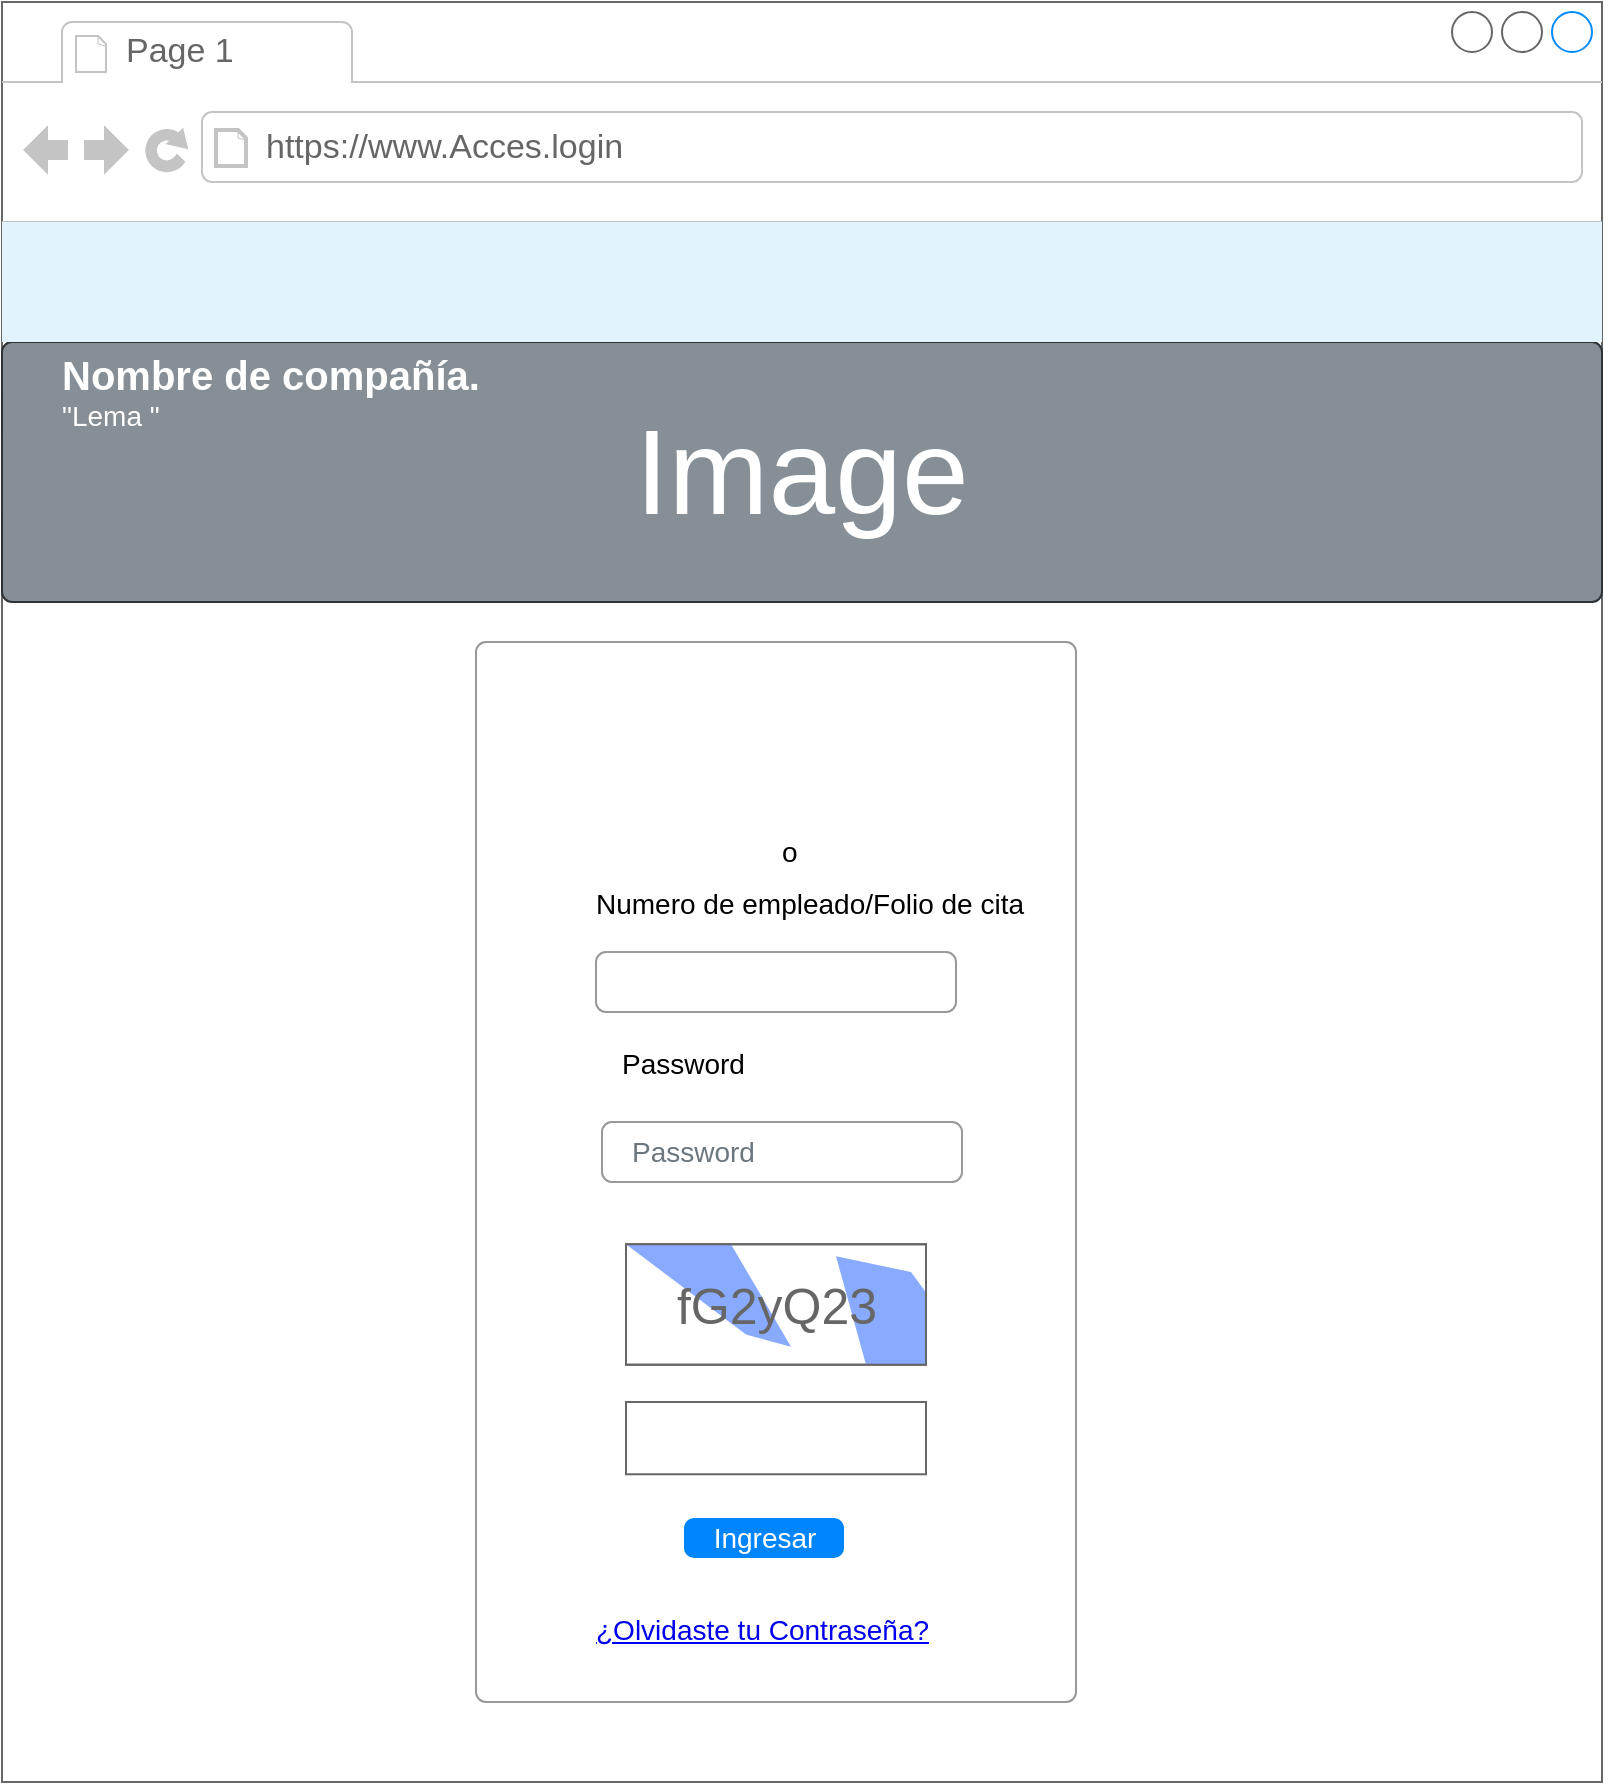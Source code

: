 <mxfile version="17.4.6" type="github" pages="5">
  <diagram id="O4Zk2t4vwflLh02XBHG_" name="Login">
    <mxGraphModel dx="1769" dy="600" grid="1" gridSize="10" guides="1" tooltips="1" connect="1" arrows="1" fold="1" page="1" pageScale="1" pageWidth="827" pageHeight="1169" math="0" shadow="0">
      <root>
        <mxCell id="0" />
        <mxCell id="1" parent="0" />
        <mxCell id="4YoxSeCsEzGUcR6Upnf4-1" value="" style="strokeWidth=1;shadow=0;dashed=0;align=center;html=1;shape=mxgraph.mockup.containers.browserWindow;rSize=0;strokeColor=#666666;strokeColor2=#008cff;strokeColor3=#c4c4c4;mainText=,;recursiveResize=0;" parent="1" vertex="1">
          <mxGeometry x="-813" y="40" width="800" height="890" as="geometry" />
        </mxCell>
        <mxCell id="4YoxSeCsEzGUcR6Upnf4-2" value="Page 1" style="strokeWidth=1;shadow=0;dashed=0;align=center;html=1;shape=mxgraph.mockup.containers.anchor;fontSize=17;fontColor=#666666;align=left;" parent="4YoxSeCsEzGUcR6Upnf4-1" vertex="1">
          <mxGeometry x="60" y="12" width="110" height="26" as="geometry" />
        </mxCell>
        <mxCell id="4YoxSeCsEzGUcR6Upnf4-3" value="https://www.Acces.login" style="strokeWidth=1;shadow=0;dashed=0;align=center;html=1;shape=mxgraph.mockup.containers.anchor;rSize=0;fontSize=17;fontColor=#666666;align=left;" parent="4YoxSeCsEzGUcR6Upnf4-1" vertex="1">
          <mxGeometry x="130" y="60" width="250" height="26" as="geometry" />
        </mxCell>
        <mxCell id="dwyUfn1rXwYeHExcbxNs-13" value="Image" style="html=1;shadow=0;dashed=0;shape=mxgraph.bootstrap.rrect;rSize=5;strokeColor=#2D3338;html=1;whiteSpace=wrap;fillColor=#868E96;fontColor=#ffffff;verticalAlign=middle;align=center;spacing=20;fontSize=60;" parent="4YoxSeCsEzGUcR6Upnf4-1" vertex="1">
          <mxGeometry y="170" width="800" height="130" as="geometry" />
        </mxCell>
        <mxCell id="dwyUfn1rXwYeHExcbxNs-14" value="&lt;span style=&quot;font-size: 20px&quot;&gt;&lt;b&gt;Nombre de&amp;nbsp;compañía.&lt;/b&gt;&lt;/span&gt;&lt;br&gt;&quot;Lema &quot;&lt;br&gt;" style="fillColor=none;strokeColor=none;fontColor=#ffffff;html=1;verticalAlign=top;align=left;spacing=20;fontSize=14;" parent="dwyUfn1rXwYeHExcbxNs-13" vertex="1">
          <mxGeometry width="800" height="60" relative="1" as="geometry">
            <mxPoint x="10" y="-20" as="offset" />
          </mxGeometry>
        </mxCell>
        <mxCell id="5bFV1oHO88_Rcz_ryBSo-1" value="" style="html=1;shadow=0;dashed=0;fillColor=#E3F3FD;strokeColor=none;fontSize=16;fontColor=#161819;align=left;spacing=15;" parent="dwyUfn1rXwYeHExcbxNs-13" vertex="1">
          <mxGeometry y="-60" width="800" height="60" as="geometry" />
        </mxCell>
        <mxCell id="dwyUfn1rXwYeHExcbxNs-41" value="" style="html=1;shadow=0;dashed=0;shape=mxgraph.bootstrap.rrect;rSize=5;fillColor=#ffffff;strokeColor=#999999;" parent="4YoxSeCsEzGUcR6Upnf4-1" vertex="1">
          <mxGeometry x="237" y="320" width="300" height="530" as="geometry" />
        </mxCell>
        <mxCell id="dwyUfn1rXwYeHExcbxNs-42" value="Numero de empleado/Folio de cita" style="fillColor=none;strokeColor=none;align=left;spacing=20;fontSize=14;" parent="dwyUfn1rXwYeHExcbxNs-41" vertex="1">
          <mxGeometry width="220" height="40" relative="1" as="geometry">
            <mxPoint x="40" y="110" as="offset" />
          </mxGeometry>
        </mxCell>
        <mxCell id="dwyUfn1rXwYeHExcbxNs-43" value="" style="html=1;shadow=0;dashed=0;shape=mxgraph.bootstrap.rrect;rSize=5;fillColor=none;strokeColor=#999999;align=left;spacing=15;fontSize=14;fontColor=#6C767D;" parent="dwyUfn1rXwYeHExcbxNs-41" vertex="1">
          <mxGeometry width="180" height="30" relative="1" as="geometry">
            <mxPoint x="60" y="155" as="offset" />
          </mxGeometry>
        </mxCell>
        <mxCell id="dwyUfn1rXwYeHExcbxNs-44" value="Password" style="fillColor=none;strokeColor=none;align=left;spacing=20;fontSize=14;" parent="dwyUfn1rXwYeHExcbxNs-41" vertex="1">
          <mxGeometry width="220" height="40" relative="1" as="geometry">
            <mxPoint x="53" y="190" as="offset" />
          </mxGeometry>
        </mxCell>
        <mxCell id="dwyUfn1rXwYeHExcbxNs-45" value="Password" style="html=1;shadow=0;dashed=0;shape=mxgraph.bootstrap.rrect;rSize=5;fillColor=none;strokeColor=#999999;align=left;spacing=15;fontSize=14;fontColor=#6C767D;" parent="dwyUfn1rXwYeHExcbxNs-41" vertex="1">
          <mxGeometry width="180" height="30" relative="1" as="geometry">
            <mxPoint x="63" y="240" as="offset" />
          </mxGeometry>
        </mxCell>
        <mxCell id="gMaiqfl1Hfke0txWbbAa-1" value="fG2yQ23" style="strokeWidth=1;shadow=0;dashed=0;align=center;html=1;shape=mxgraph.mockup.text.captcha;fontColor=#666666;fontSize=25;strokeColor=#666666;mainText=" parent="dwyUfn1rXwYeHExcbxNs-41" vertex="1">
          <mxGeometry x="75" y="301.136" width="150" height="60.227" as="geometry" />
        </mxCell>
        <mxCell id="gMaiqfl1Hfke0txWbbAa-2" value="" style="strokeWidth=1;shadow=0;dashed=0;align=center;html=1;shape=mxgraph.mockup.text.textBox;fontColor=#666666;align=left;fontSize=17;spacingLeft=4;spacingTop=-3;strokeColor=#666666;mainText=" parent="dwyUfn1rXwYeHExcbxNs-41" vertex="1">
          <mxGeometry x="75" y="380.005" width="150" height="36.136" as="geometry" />
        </mxCell>
        <mxCell id="dwyUfn1rXwYeHExcbxNs-47" value="Ingresar" style="html=1;shadow=0;dashed=0;shape=mxgraph.bootstrap.rrect;rSize=5;fillColor=#0085FC;strokeColor=none;align=center;fontSize=14;fontColor=#FFFFFF;" parent="dwyUfn1rXwYeHExcbxNs-41" vertex="1">
          <mxGeometry width="80" height="20" relative="1" as="geometry">
            <mxPoint x="104" y="438" as="offset" />
          </mxGeometry>
        </mxCell>
        <mxCell id="gMaiqfl1Hfke0txWbbAa-3" value="" style="shape=image;html=1;verticalAlign=top;verticalLabelPosition=bottom;labelBackgroundColor=#ffffff;imageAspect=0;aspect=fixed;image=https://cdn3.iconfinder.com/data/icons/arrows-set-12/512/reset-128.png;fontColor=#3399FF;" parent="dwyUfn1rXwYeHExcbxNs-41" vertex="1">
          <mxGeometry x="240" y="307.159" width="40" height="40" as="geometry" />
        </mxCell>
        <mxCell id="asWYH7Yg2Vt2f8_IBZt2-1" value="&lt;span&gt;&lt;a href=&quot;https://encuestasregresoseguro.com/#modalLoad&quot;&gt;¿Olvidaste tu Contraseña?&lt;/a&gt;&lt;/span&gt;&lt;br&gt;" style="html=1;fillColor=none;strokeColor=none;align=left;spacing=20;fontSize=14;" vertex="1" parent="dwyUfn1rXwYeHExcbxNs-41">
          <mxGeometry x="40" y="469.773" width="220" height="48.182" as="geometry" />
        </mxCell>
        <mxCell id="asWYH7Yg2Vt2f8_IBZt2-3" value="o" style="fillColor=none;strokeColor=none;align=left;spacing=20;fontSize=14;" vertex="1" parent="dwyUfn1rXwYeHExcbxNs-41">
          <mxGeometry x="133" y="80.002" width="70" height="48.182" as="geometry" />
        </mxCell>
        <mxCell id="asWYH7Yg2Vt2f8_IBZt2-2" value="" style="shape=image;html=1;verticalAlign=top;verticalLabelPosition=bottom;labelBackgroundColor=#ffffff;imageAspect=0;aspect=fixed;image=https://cdn1.iconfinder.com/data/icons/iconoir-vol-4/24/scan-qr-code-128.png;fontSize=10;fontColor=#3399FF;strokeColor=#000000;" vertex="1" parent="dwyUfn1rXwYeHExcbxNs-41">
          <mxGeometry x="123" y="20" width="68" height="68" as="geometry" />
        </mxCell>
      </root>
    </mxGraphModel>
  </diagram>
  <diagram id="JvoMFVhhC7JSgo-pFPQt" name="Home">
    <mxGraphModel dx="1256" dy="800" grid="1" gridSize="10" guides="1" tooltips="1" connect="1" arrows="1" fold="1" page="1" pageScale="1" pageWidth="827" pageHeight="1169" math="0" shadow="0">
      <root>
        <mxCell id="0" />
        <mxCell id="1" parent="0" />
        <mxCell id="Cysqp6o4Dz6m9iI9Q-OC-8" value="" style="strokeWidth=1;shadow=0;dashed=0;align=center;html=1;shape=mxgraph.mockup.containers.browserWindow;rSize=0;strokeColor=#666666;strokeColor2=#008cff;strokeColor3=#c4c4c4;mainText=,;recursiveResize=0;" parent="1" vertex="1">
          <mxGeometry x="14" y="20" width="800" height="570" as="geometry" />
        </mxCell>
        <mxCell id="Cysqp6o4Dz6m9iI9Q-OC-9" value="Page 1" style="strokeWidth=1;shadow=0;dashed=0;align=center;html=1;shape=mxgraph.mockup.containers.anchor;fontSize=17;fontColor=#666666;align=left;" parent="Cysqp6o4Dz6m9iI9Q-OC-8" vertex="1">
          <mxGeometry x="60" y="12" width="110" height="26" as="geometry" />
        </mxCell>
        <mxCell id="Cysqp6o4Dz6m9iI9Q-OC-10" value="https://www.draw.io" style="strokeWidth=1;shadow=0;dashed=0;align=center;html=1;shape=mxgraph.mockup.containers.anchor;rSize=0;fontSize=17;fontColor=#666666;align=left;" parent="Cysqp6o4Dz6m9iI9Q-OC-8" vertex="1">
          <mxGeometry x="130" y="60" width="250" height="26" as="geometry" />
        </mxCell>
        <mxCell id="rDNHl8BMCYdWhSfL-P6f-9" value="" style="html=1;shadow=0;dashed=0;fillColor=#E3F3FD;strokeColor=none;fontSize=16;fontColor=#161819;align=left;spacing=15;" parent="Cysqp6o4Dz6m9iI9Q-OC-8" vertex="1">
          <mxGeometry y="110" width="800" height="60" as="geometry" />
        </mxCell>
        <mxCell id="FNm4fHflZgVi7lnYZfn7-1" value="&lt;span style=&quot;font-size: 40px&quot;&gt;Validación&amp;nbsp;de acceso.&lt;/span&gt;&amp;nbsp;&amp;nbsp;&amp;nbsp;&amp;nbsp;&amp;nbsp;&amp;nbsp;&amp;nbsp;&amp;nbsp;&amp;nbsp;&amp;nbsp;&amp;nbsp;&amp;nbsp;&amp;nbsp;&amp;nbsp;&amp;nbsp;&amp;nbsp;&amp;nbsp;&amp;nbsp;&amp;nbsp;&amp;nbsp;&amp;nbsp;&amp;nbsp;&amp;nbsp;&amp;nbsp;&amp;nbsp;&amp;nbsp;&amp;nbsp;&amp;nbsp;&amp;nbsp;&amp;nbsp;&amp;nbsp;&amp;nbsp;&amp;nbsp;&amp;nbsp;&amp;nbsp;&amp;nbsp;&amp;nbsp;&amp;nbsp;&amp;nbsp;&amp;nbsp;&amp;nbsp;&amp;nbsp;&amp;nbsp;&amp;nbsp;&amp;nbsp;&amp;nbsp;&amp;nbsp;&amp;nbsp;&amp;nbsp;&amp;nbsp;&amp;nbsp;&amp;nbsp;&amp;nbsp;&amp;nbsp;&amp;nbsp;&amp;nbsp;&amp;nbsp;&amp;nbsp;&amp;nbsp;&amp;nbsp;&amp;nbsp;&amp;nbsp;&amp;nbsp;&amp;nbsp;&amp;nbsp;&amp;nbsp;&amp;nbsp;&amp;nbsp;&amp;nbsp;&amp;nbsp;&amp;nbsp;&amp;nbsp;&amp;nbsp;&amp;nbsp;&amp;nbsp;&amp;nbsp;&amp;nbsp;&amp;nbsp;&amp;nbsp;&amp;nbsp;&amp;nbsp;&amp;nbsp;&amp;nbsp;&amp;nbsp;&amp;nbsp;&amp;nbsp;&amp;nbsp;&amp;nbsp;&amp;nbsp;&amp;nbsp;&amp;nbsp;&amp;nbsp;&amp;nbsp;&amp;nbsp;&amp;nbsp;&amp;nbsp; Detalles" style="html=1;shadow=0;dashed=0;shape=mxgraph.bootstrap.rrect;rSize=5;strokeColor=none;html=1;whiteSpace=wrap;fillColor=#E9ECEF;fontColor=#474E4F;align=left;spacing=15;fontSize=14;verticalAlign=top;spacingTop=40;" parent="Cysqp6o4Dz6m9iI9Q-OC-8" vertex="1">
          <mxGeometry y="170" width="800" height="300" as="geometry" />
        </mxCell>
        <mxCell id="FNm4fHflZgVi7lnYZfn7-2" value="" style="shape=line;html=1;shadow=0;dashed=0;strokeColor=#CED4DA;gradientColor=inherit;fontColor=inherit;fillColor=#E9ECEF;rSize=5;perimeter=none;whiteSpace=wrap;resizeHeight=1;fontSize=14;align=left;spacing=2;labelPosition=center;verticalLabelPosition=bottom;verticalAlign=top;spacingTop=10;" parent="FNm4fHflZgVi7lnYZfn7-1" vertex="1">
          <mxGeometry width="770" height="10" relative="1" as="geometry">
            <mxPoint x="15" y="150" as="offset" />
          </mxGeometry>
        </mxCell>
        <mxCell id="FNm4fHflZgVi7lnYZfn7-3" value="Finalizar" style="html=1;shadow=0;dashed=0;shape=mxgraph.bootstrap.rrect;rSize=5;fillColor=#0085FC;strokeColor=none;align=center;spacing=15;fontSize=14;fontColor=#ffffff;" parent="FNm4fHflZgVi7lnYZfn7-1" vertex="1">
          <mxGeometry y="1" width="100" height="40" relative="1" as="geometry">
            <mxPoint x="15" y="-80" as="offset" />
          </mxGeometry>
        </mxCell>
        <mxCell id="dAXjUHtrqAKkh_Y25AOb-1" value="" style="verticalLabelPosition=bottom;shadow=0;dashed=0;align=center;html=1;verticalAlign=top;strokeWidth=1;shape=mxgraph.mockup.containers.userMale;strokeColor=#666666;strokeColor2=#008cff;fillColor=#30C1FF;" parent="FNm4fHflZgVi7lnYZfn7-1" vertex="1">
          <mxGeometry x="690" width="100" height="100" as="geometry" />
        </mxCell>
        <mxCell id="PetB0MQ1tvgg-W-R-sZE-1" value="&lt;div&gt;Usted tiene acceso.&lt;/div&gt;" style="strokeWidth=1;shadow=0;dashed=0;align=center;html=1;shape=mxgraph.mockup.containers.rrect;rSize=0;strokeColor=#666666;fontColor=#666666;fontSize=17;verticalAlign=top;whiteSpace=wrap;fillColor=#ffffff;spacingTop=32;" parent="FNm4fHflZgVi7lnYZfn7-1" vertex="1">
          <mxGeometry x="426" y="10" width="250" height="160" as="geometry" />
        </mxCell>
        <mxCell id="PetB0MQ1tvgg-W-R-sZE-2" value="Bienvenido" style="strokeWidth=1;shadow=0;dashed=0;align=center;html=1;shape=mxgraph.mockup.containers.rrect;rSize=0;fontSize=17;strokeColor=#6c8ebf;align=left;spacingLeft=8;fillColor=#dae8fc;resizeWidth=1;" parent="PetB0MQ1tvgg-W-R-sZE-1" vertex="1">
          <mxGeometry width="250" height="30" relative="1" as="geometry" />
        </mxCell>
        <mxCell id="PetB0MQ1tvgg-W-R-sZE-3" value="" style="shape=ellipse;strokeColor=#008cff;resizable=0;fillColor=none;html=1;" parent="PetB0MQ1tvgg-W-R-sZE-2" vertex="1">
          <mxGeometry x="1" y="0.5" width="20" height="20" relative="1" as="geometry">
            <mxPoint x="-25" y="-10" as="offset" />
          </mxGeometry>
        </mxCell>
        <mxCell id="PetB0MQ1tvgg-W-R-sZE-4" value="OK" style="strokeWidth=1;shadow=0;dashed=0;align=center;html=1;shape=mxgraph.mockup.containers.rrect;rSize=0;fontSize=16;fontColor=#666666;strokeColor=#c4c4c4;resizable=0;whiteSpace=wrap;fillColor=#ffffff;" parent="PetB0MQ1tvgg-W-R-sZE-1" vertex="1">
          <mxGeometry x="0.5" y="1" width="120" height="25" relative="1" as="geometry">
            <mxPoint x="-60" y="-33" as="offset" />
          </mxGeometry>
        </mxCell>
        <mxCell id="QRmg8xbhHw-fqAQj3a3w-1" value="" style="verticalLabelPosition=bottom;shadow=0;dashed=0;align=center;html=1;verticalAlign=top;strokeWidth=1;shape=mxgraph.mockup.misc.help_icon;fontColor=#3399FF;" parent="FNm4fHflZgVi7lnYZfn7-1" vertex="1">
          <mxGeometry x="16" y="10" width="32" height="32" as="geometry" />
        </mxCell>
        <mxCell id="PetB0MQ1tvgg-W-R-sZE-5" value="Usted no tiene acceso, continué para ver los detalles" style="strokeWidth=1;shadow=0;dashed=0;align=center;html=1;shape=mxgraph.mockup.containers.rrect;rSize=0;strokeColor=#666666;fontColor=#666666;fontSize=17;verticalAlign=top;whiteSpace=wrap;fillColor=#ffffff;spacingTop=32;" parent="1" vertex="1">
          <mxGeometry x="450" y="510" width="250" height="160" as="geometry" />
        </mxCell>
        <mxCell id="PetB0MQ1tvgg-W-R-sZE-6" value="Acceso denegado" style="strokeWidth=1;shadow=0;dashed=0;align=center;html=1;shape=mxgraph.mockup.containers.rrect;rSize=0;fontSize=17;strokeColor=#b85450;align=left;spacingLeft=8;fillColor=#f8cecc;resizeWidth=1;" parent="PetB0MQ1tvgg-W-R-sZE-5" vertex="1">
          <mxGeometry width="250" height="30" relative="1" as="geometry" />
        </mxCell>
        <mxCell id="PetB0MQ1tvgg-W-R-sZE-7" value="" style="shape=ellipse;strokeColor=#008cff;resizable=0;fillColor=none;html=1;" parent="PetB0MQ1tvgg-W-R-sZE-6" vertex="1">
          <mxGeometry x="1" y="0.5" width="20" height="20" relative="1" as="geometry">
            <mxPoint x="-25" y="-10" as="offset" />
          </mxGeometry>
        </mxCell>
        <mxCell id="PetB0MQ1tvgg-W-R-sZE-8" value="OK" style="strokeWidth=1;shadow=0;dashed=0;align=center;html=1;shape=mxgraph.mockup.containers.rrect;rSize=0;fontSize=16;fontColor=#666666;strokeColor=#c4c4c4;resizable=0;whiteSpace=wrap;fillColor=#ffffff;" parent="PetB0MQ1tvgg-W-R-sZE-5" vertex="1">
          <mxGeometry x="0.5" y="1" width="120" height="25" relative="1" as="geometry">
            <mxPoint x="-60" y="-33" as="offset" />
          </mxGeometry>
        </mxCell>
        <mxCell id="PetB0MQ1tvgg-W-R-sZE-9" style="edgeStyle=orthogonalEdgeStyle;rounded=0;orthogonalLoop=1;jettySize=auto;html=1;entryX=0.46;entryY=-0.133;entryDx=0;entryDy=0;entryPerimeter=0;" parent="1" source="PetB0MQ1tvgg-W-R-sZE-4" target="PetB0MQ1tvgg-W-R-sZE-6" edge="1">
          <mxGeometry relative="1" as="geometry">
            <Array as="points">
              <mxPoint x="570" y="506" />
            </Array>
          </mxGeometry>
        </mxCell>
        <mxCell id="GgjQVY0F_8LuvytZcIU8-1" style="edgeStyle=orthogonalEdgeStyle;rounded=0;orthogonalLoop=1;jettySize=auto;html=1;entryX=0.75;entryY=0;entryDx=0;entryDy=0;fontSize=10;fontColor=#000000;exitX=0.5;exitY=1;exitDx=0;exitDy=0;" edge="1" parent="1" source="vWDfGufDvH0owWh9CemN-2" target="vWDfGufDvH0owWh9CemN-7">
          <mxGeometry relative="1" as="geometry" />
        </mxCell>
        <mxCell id="vWDfGufDvH0owWh9CemN-1" value="Navbar" style="html=1;shadow=0;dashed=0;fillColor=#E3F3FD;strokeColor=none;fontSize=16;fontColor=#161819;align=left;spacing=15;" vertex="1" parent="1">
          <mxGeometry x="20" y="130" width="789" height="60" as="geometry" />
        </mxCell>
        <mxCell id="vWDfGufDvH0owWh9CemN-2" value="Registrar" style="fillColor=none;strokeColor=none;fontSize=14;fontColor=#161819;align=center;" vertex="1" parent="vWDfGufDvH0owWh9CemN-1">
          <mxGeometry width="70" height="40" relative="1" as="geometry">
            <mxPoint x="140" y="10" as="offset" />
          </mxGeometry>
        </mxCell>
        <mxCell id="vWDfGufDvH0owWh9CemN-3" value="Home" style="fillColor=none;strokeColor=none;fontSize=14;fontColor=#71797E;align=center;" vertex="1" parent="vWDfGufDvH0owWh9CemN-1">
          <mxGeometry width="60" height="40" relative="1" as="geometry">
            <mxPoint x="80" y="10" as="offset" />
          </mxGeometry>
        </mxCell>
        <mxCell id="vWDfGufDvH0owWh9CemN-4" value="Citas" style="fillColor=none;strokeColor=none;fontSize=14;fontColor=#71797E;align=center;spacingRight=0;" vertex="1" parent="vWDfGufDvH0owWh9CemN-1">
          <mxGeometry width="80" height="40" relative="1" as="geometry">
            <mxPoint x="210" y="10" as="offset" />
          </mxGeometry>
        </mxCell>
        <mxCell id="vWDfGufDvH0owWh9CemN-5" value="About" style="fillColor=none;strokeColor=none;fontSize=14;fontColor=#71797E;align=center;" vertex="1" parent="vWDfGufDvH0owWh9CemN-1">
          <mxGeometry width="80" height="40" relative="1" as="geometry">
            <mxPoint x="290" y="10" as="offset" />
          </mxGeometry>
        </mxCell>
        <mxCell id="vWDfGufDvH0owWh9CemN-7" value="Habilitar si es administrador" style="rounded=0;whiteSpace=wrap;html=1;fontSize=10;fontColor=#3399FF;strokeColor=#000000;" vertex="1" parent="1">
          <mxGeometry x="190" y="720" width="160" height="60" as="geometry" />
        </mxCell>
      </root>
    </mxGraphModel>
  </diagram>
  <diagram id="I7rsSS-r2kZLU9fK9O5t" name="Register">
    <mxGraphModel dx="942" dy="600" grid="1" gridSize="10" guides="1" tooltips="1" connect="1" arrows="1" fold="1" page="1" pageScale="1" pageWidth="827" pageHeight="1169" math="0" shadow="0">
      <root>
        <mxCell id="0" />
        <mxCell id="1" parent="0" />
        <mxCell id="i1M_viUzZls5Qoy-Iq-h-1" value="" style="strokeWidth=1;shadow=0;dashed=0;align=center;html=1;shape=mxgraph.mockup.containers.browserWindow;rSize=0;strokeColor=#666666;strokeColor2=#008cff;strokeColor3=#c4c4c4;mainText=,;recursiveResize=0;" parent="1" vertex="1">
          <mxGeometry x="9" y="20" width="810" height="920" as="geometry" />
        </mxCell>
        <mxCell id="i1M_viUzZls5Qoy-Iq-h-2" value="Page 1" style="strokeWidth=1;shadow=0;dashed=0;align=center;html=1;shape=mxgraph.mockup.containers.anchor;fontSize=17;fontColor=#666666;align=left;" parent="i1M_viUzZls5Qoy-Iq-h-1" vertex="1">
          <mxGeometry x="60" y="12" width="110" height="26" as="geometry" />
        </mxCell>
        <mxCell id="i1M_viUzZls5Qoy-Iq-h-3" value="https://www.Acces/register" style="strokeWidth=1;shadow=0;dashed=0;align=center;html=1;shape=mxgraph.mockup.containers.anchor;rSize=0;fontSize=17;fontColor=#666666;align=left;" parent="i1M_viUzZls5Qoy-Iq-h-1" vertex="1">
          <mxGeometry x="130" y="60" width="250" height="26" as="geometry" />
        </mxCell>
        <mxCell id="ZR_nNzb0zbrMv82-q4zA-1" value="Navbar" style="html=1;shadow=0;dashed=0;fillColor=#E3F3FD;strokeColor=none;fontSize=16;fontColor=#161819;align=left;spacing=15;" parent="i1M_viUzZls5Qoy-Iq-h-1" vertex="1">
          <mxGeometry y="110" width="800" height="60" as="geometry" />
        </mxCell>
        <mxCell id="ZR_nNzb0zbrMv82-q4zA-2" value="Registrar" style="fillColor=none;strokeColor=none;fontSize=14;fontColor=#161819;align=center;" parent="ZR_nNzb0zbrMv82-q4zA-1" vertex="1">
          <mxGeometry width="70" height="40" relative="1" as="geometry">
            <mxPoint x="140" y="10" as="offset" />
          </mxGeometry>
        </mxCell>
        <mxCell id="ZR_nNzb0zbrMv82-q4zA-3" value="Home" style="fillColor=none;strokeColor=none;fontSize=14;fontColor=#71797E;align=center;" parent="ZR_nNzb0zbrMv82-q4zA-1" vertex="1">
          <mxGeometry width="60" height="40" relative="1" as="geometry">
            <mxPoint x="80" y="10" as="offset" />
          </mxGeometry>
        </mxCell>
        <mxCell id="ZR_nNzb0zbrMv82-q4zA-4" value="Citas" style="fillColor=none;strokeColor=none;fontSize=14;fontColor=#71797E;align=center;spacingRight=0;" parent="ZR_nNzb0zbrMv82-q4zA-1" vertex="1">
          <mxGeometry width="80" height="40" relative="1" as="geometry">
            <mxPoint x="210" y="10" as="offset" />
          </mxGeometry>
        </mxCell>
        <mxCell id="ZR_nNzb0zbrMv82-q4zA-5" value="About" style="fillColor=none;strokeColor=none;fontSize=14;fontColor=#71797E;align=center;" parent="ZR_nNzb0zbrMv82-q4zA-1" vertex="1">
          <mxGeometry width="80" height="40" relative="1" as="geometry">
            <mxPoint x="290" y="10" as="offset" />
          </mxGeometry>
        </mxCell>
        <mxCell id="mMilhQIRzS-7CYnUkoxE-20" value="Email" style="fillColor=none;strokeColor=none;align=left;fontSize=14;fontColor=#212529;" parent="i1M_viUzZls5Qoy-Iq-h-1" vertex="1">
          <mxGeometry x="10" y="240" width="400" height="30" as="geometry" />
        </mxCell>
        <mxCell id="mMilhQIRzS-7CYnUkoxE-21" value="" style="html=1;shadow=0;dashed=0;shape=mxgraph.bootstrap.rrect;rSize=5;fillColor=none;strokeColor=#999999;align=left;spacing=15;fontSize=14;fontColor=#6C767D;" parent="i1M_viUzZls5Qoy-Iq-h-1" vertex="1">
          <mxGeometry x="10" y="270" width="395" height="30" as="geometry" />
        </mxCell>
        <mxCell id="mMilhQIRzS-7CYnUkoxE-22" value="Password" style="fillColor=none;strokeColor=none;align=left;fontSize=14;fontColor=#212529;" parent="i1M_viUzZls5Qoy-Iq-h-1" vertex="1">
          <mxGeometry x="410" y="240" width="390" height="30" as="geometry" />
        </mxCell>
        <mxCell id="mMilhQIRzS-7CYnUkoxE-23" value="" style="html=1;shadow=0;dashed=0;shape=mxgraph.bootstrap.rrect;rSize=5;fillColor=none;strokeColor=#999999;align=left;spacing=15;fontSize=14;fontColor=#6C767D;" parent="i1M_viUzZls5Qoy-Iq-h-1" vertex="1">
          <mxGeometry x="415" y="270" width="375" height="30" as="geometry" />
        </mxCell>
        <mxCell id="mMilhQIRzS-7CYnUkoxE-24" value="Address" style="fillColor=none;strokeColor=none;align=left;fontSize=14;fontColor=#212529;" parent="i1M_viUzZls5Qoy-Iq-h-1" vertex="1">
          <mxGeometry x="10" y="310" width="390" height="30" as="geometry" />
        </mxCell>
        <mxCell id="mMilhQIRzS-7CYnUkoxE-25" value="1234 Main St" style="html=1;shadow=0;dashed=0;shape=mxgraph.bootstrap.rrect;rSize=5;fillColor=none;strokeColor=#999999;align=left;spacing=15;fontSize=14;fontColor=#6C767D;" parent="i1M_viUzZls5Qoy-Iq-h-1" vertex="1">
          <mxGeometry x="10" y="340" width="780" height="30" as="geometry" />
        </mxCell>
        <mxCell id="mMilhQIRzS-7CYnUkoxE-26" value="Address 2" style="fillColor=none;strokeColor=none;align=left;fontSize=14;fontColor=#212529;" parent="i1M_viUzZls5Qoy-Iq-h-1" vertex="1">
          <mxGeometry x="10" y="380" width="390" height="30" as="geometry" />
        </mxCell>
        <mxCell id="mMilhQIRzS-7CYnUkoxE-27" value="Apartment, studio or floor" style="html=1;shadow=0;dashed=0;shape=mxgraph.bootstrap.rrect;rSize=5;fillColor=none;strokeColor=#999999;align=left;spacing=15;fontSize=14;fontColor=#6C767D;" parent="i1M_viUzZls5Qoy-Iq-h-1" vertex="1">
          <mxGeometry x="10" y="410" width="780" height="30" as="geometry" />
        </mxCell>
        <mxCell id="mMilhQIRzS-7CYnUkoxE-28" value="City" style="fillColor=none;strokeColor=none;align=left;fontSize=14;fontColor=#212529;" parent="i1M_viUzZls5Qoy-Iq-h-1" vertex="1">
          <mxGeometry x="10" y="450" width="390" height="30" as="geometry" />
        </mxCell>
        <mxCell id="mMilhQIRzS-7CYnUkoxE-29" value="" style="html=1;shadow=0;dashed=0;shape=mxgraph.bootstrap.rrect;rSize=5;fillColor=none;strokeColor=#999999;align=left;spacing=15;fontSize=14;fontColor=#6C767D;" parent="i1M_viUzZls5Qoy-Iq-h-1" vertex="1">
          <mxGeometry x="10" y="480" width="390" height="30" as="geometry" />
        </mxCell>
        <mxCell id="mMilhQIRzS-7CYnUkoxE-30" value="State" style="fillColor=none;strokeColor=none;align=left;fontSize=14;fontColor=#212529;" parent="i1M_viUzZls5Qoy-Iq-h-1" vertex="1">
          <mxGeometry x="420" y="450" width="220" height="30" as="geometry" />
        </mxCell>
        <mxCell id="mMilhQIRzS-7CYnUkoxE-31" value="Choose..." style="html=1;shadow=0;dashed=0;shape=mxgraph.bootstrap.rrect;rSize=5;fillColor=none;strokeColor=#999999;align=left;spacing=15;fontSize=14;fontColor=#6C767D;" parent="i1M_viUzZls5Qoy-Iq-h-1" vertex="1">
          <mxGeometry x="420" y="480" width="270" height="30" as="geometry" />
        </mxCell>
        <mxCell id="mMilhQIRzS-7CYnUkoxE-32" value="" style="shape=triangle;direction=south;fillColor=#212529;strokeColor=none;perimeter=none;" parent="mMilhQIRzS-7CYnUkoxE-31" vertex="1">
          <mxGeometry x="1" y="0.5" width="10" height="5" relative="1" as="geometry">
            <mxPoint x="-17" y="-2.5" as="offset" />
          </mxGeometry>
        </mxCell>
        <mxCell id="mMilhQIRzS-7CYnUkoxE-33" value="Zip" style="fillColor=none;strokeColor=none;align=left;fontSize=14;fontColor=#212529;" parent="i1M_viUzZls5Qoy-Iq-h-1" vertex="1">
          <mxGeometry x="710" y="450" width="100" height="30" as="geometry" />
        </mxCell>
        <mxCell id="mMilhQIRzS-7CYnUkoxE-34" value="" style="html=1;shadow=0;dashed=0;shape=mxgraph.bootstrap.rrect;rSize=5;fillColor=none;strokeColor=#999999;align=left;spacing=15;fontSize=14;fontColor=#6C767D;" parent="i1M_viUzZls5Qoy-Iq-h-1" vertex="1">
          <mxGeometry x="710" y="480" width="80" height="30" as="geometry" />
        </mxCell>
        <mxCell id="mMilhQIRzS-7CYnUkoxE-35" value="Check me out" style="html=1;shadow=0;dashed=0;shape=mxgraph.bootstrap.checkbox2;labelPosition=right;verticalLabelPosition=middle;align=left;verticalAlign=middle;gradientColor=#DEDEDE;fillColor=#EDEDED;checked=0;spacing=5;strokeColor=#999999;fontColor=#212529;checkedFill=#0085FC;checkedStroke=#ffffff;" parent="i1M_viUzZls5Qoy-Iq-h-1" vertex="1">
          <mxGeometry x="10" y="820" width="10" height="10" as="geometry" />
        </mxCell>
        <mxCell id="mMilhQIRzS-7CYnUkoxE-36" value="Sign in" style="html=1;shadow=0;dashed=0;shape=mxgraph.bootstrap.rrect;rSize=5;fillColor=#0085FC;strokeColor=none;align=center;fontSize=14;fontColor=#FFFFFF;" parent="i1M_viUzZls5Qoy-Iq-h-1" vertex="1">
          <mxGeometry x="12.5" y="840" width="70" height="40" as="geometry" />
        </mxCell>
        <mxCell id="mMilhQIRzS-7CYnUkoxE-37" value="First name" style="html=1;shadow=0;dashed=0;shape=mxgraph.bootstrap.rrect;rSize=5;fillColor=none;strokeColor=#999999;align=left;spacing=15;fontSize=14;fontColor=#6C767D;" parent="i1M_viUzZls5Qoy-Iq-h-1" vertex="1">
          <mxGeometry x="10" y="200" width="390" height="30" as="geometry" />
        </mxCell>
        <mxCell id="mMilhQIRzS-7CYnUkoxE-38" value="Last name" style="html=1;shadow=0;dashed=0;shape=mxgraph.bootstrap.rrect;rSize=5;fillColor=none;strokeColor=#999999;align=left;spacing=15;fontSize=14;fontColor=#6C767D;" parent="i1M_viUzZls5Qoy-Iq-h-1" vertex="1">
          <mxGeometry x="420" y="200" width="380" height="30" as="geometry" />
        </mxCell>
        <mxCell id="mMilhQIRzS-7CYnUkoxE-41" value="Must be 8-20 characters long." style="fillColor=none;strokeColor=none;align=left;spacing=2;fontSize=12;fontColor=#999999;" parent="i1M_viUzZls5Qoy-Iq-h-1" vertex="1">
          <mxGeometry x="444" y="265" width="170" height="40" as="geometry" />
        </mxCell>
        <mxCell id="mMilhQIRzS-7CYnUkoxE-42" value="Open this select menu" style="html=1;shadow=0;dashed=0;shape=mxgraph.bootstrap.rrect;rSize=5;fillColor=#ffffff;strokeColor=#CED4DA;align=left;spacing=15;fontSize=14;fontColor=#6C767D;" parent="i1M_viUzZls5Qoy-Iq-h-1" vertex="1">
          <mxGeometry x="10" y="540" width="390" height="40" as="geometry" />
        </mxCell>
        <mxCell id="mMilhQIRzS-7CYnUkoxE-43" value="" style="shape=triangle;direction=south;fillColor=#343A40;strokeColor=none;perimeter=none;" parent="mMilhQIRzS-7CYnUkoxE-42" vertex="1">
          <mxGeometry x="1" y="0.5" width="7" height="3" relative="1" as="geometry">
            <mxPoint x="-17" y="1" as="offset" />
          </mxGeometry>
        </mxCell>
        <mxCell id="mMilhQIRzS-7CYnUkoxE-44" value="" style="shape=triangle;direction=north;fillColor=#343A40;strokeColor=none;perimeter=none;" parent="mMilhQIRzS-7CYnUkoxE-42" vertex="1">
          <mxGeometry x="1" y="0.5" width="7" height="3" relative="1" as="geometry">
            <mxPoint x="-17" y="-4" as="offset" />
          </mxGeometry>
        </mxCell>
        <mxCell id="mMilhQIRzS-7CYnUkoxE-45" value="Departamento" style="fillColor=none;strokeColor=none;align=left;fontSize=14;fontColor=#212529;" parent="i1M_viUzZls5Qoy-Iq-h-1" vertex="1">
          <mxGeometry x="12.5" y="510" width="390" height="30" as="geometry" />
        </mxCell>
        <mxCell id="mMilhQIRzS-7CYnUkoxE-46" value="Choose file" style="html=1;shadow=0;dashed=0;shape=mxgraph.bootstrap.rrect;rSize=5;strokeColor=#CED4DA;html=1;whiteSpace=wrap;fillColor=#FFFFFF;fontColor=#7D868C;align=left;spacing=15;spacingLeft=80;fontSize=14;" parent="i1M_viUzZls5Qoy-Iq-h-1" vertex="1">
          <mxGeometry x="420" y="540" width="370" height="40" as="geometry" />
        </mxCell>
        <mxCell id="mMilhQIRzS-7CYnUkoxE-47" value="Upload" style="html=1;shadow=0;dashed=0;shape=mxgraph.bootstrap.leftButton;strokeColor=#CED4DA;gradientColor=inherit;fontColor=inherit;fillColor=#E9ECEF;rSize=5;perimeter=none;whiteSpace=wrap;resizeHeight=1;fontSize=14;align=left;spacing=15;" parent="mMilhQIRzS-7CYnUkoxE-46" vertex="1">
          <mxGeometry width="80" height="40" relative="1" as="geometry" />
        </mxCell>
        <mxCell id="mMilhQIRzS-7CYnUkoxE-48" value="Browse" style="html=1;shadow=0;dashed=0;shape=mxgraph.bootstrap.rightButton;strokeColor=#CED4DA;gradientColor=inherit;fontColor=inherit;fillColor=#E9ECEF;rSize=5;perimeter=none;whiteSpace=wrap;resizeHeight=1;fontSize=14;align=left;spacing=15;" parent="mMilhQIRzS-7CYnUkoxE-46" vertex="1">
          <mxGeometry x="1" width="80" height="40" relative="1" as="geometry">
            <mxPoint x="-80" as="offset" />
          </mxGeometry>
        </mxCell>
        <mxCell id="mMilhQIRzS-7CYnUkoxE-49" value="" style="verticalLabelPosition=bottom;shadow=0;dashed=0;align=center;html=1;verticalAlign=top;strokeWidth=1;shape=mxgraph.mockup.containers.userMale;strokeColor=#666666;strokeColor2=#008cff;fillColor=#30C1FF;" parent="i1M_viUzZls5Qoy-Iq-h-1" vertex="1">
          <mxGeometry x="532.5" y="595" width="150" height="125" as="geometry" />
        </mxCell>
        <mxCell id="mMilhQIRzS-7CYnUkoxE-50" value="Fotografia" style="fillColor=none;strokeColor=none;align=left;fontSize=14;fontColor=#212529;" parent="i1M_viUzZls5Qoy-Iq-h-1" vertex="1">
          <mxGeometry x="419" y="510" width="390" height="30" as="geometry" />
        </mxCell>
        <mxCell id="3PCiuTk-GZElIEWOKMvY-1" value="No.De empleado" style="fillColor=none;strokeColor=none;align=left;fontSize=14;fontColor=#212529;" parent="i1M_viUzZls5Qoy-Iq-h-1" vertex="1">
          <mxGeometry x="10" y="600" width="200" height="30" as="geometry" />
        </mxCell>
        <mxCell id="SuFhT8Gbx_zhu8kUFsmX-1" value="" style="html=1;shadow=0;dashed=0;shape=mxgraph.bootstrap.rrect;rSize=5;fillColor=none;strokeColor=#999999;align=left;spacing=15;fontSize=14;fontColor=#6C767D;" parent="i1M_viUzZls5Qoy-Iq-h-1" vertex="1">
          <mxGeometry x="150" y="600" width="280" height="30" as="geometry" />
        </mxCell>
        <mxCell id="nJe2x5Lm7LnFRVl1mkF1-1" value="Permisos" style="html=1;shadow=0;dashed=0;shape=mxgraph.bootstrap.rect;strokeColor=none;fillColor=none;fontColor=#999999;align=left;spacingLeft=5;whiteSpace=wrap;rounded=0;" parent="i1M_viUzZls5Qoy-Iq-h-1" vertex="1">
          <mxGeometry x="10" y="647.5" width="200" height="20" as="geometry" />
        </mxCell>
        <mxCell id="nJe2x5Lm7LnFRVl1mkF1-2" value="Top Management" style="html=1;shadow=0;dashed=0;shape=mxgraph.bootstrap.checkbox;fontSize=12;strokeColor=#999999;align=left;labelPosition=right;spacingLeft=5;rounded=0;" parent="i1M_viUzZls5Qoy-Iq-h-1" vertex="1">
          <mxGeometry x="12.5" y="680" width="14" height="14" as="geometry" />
        </mxCell>
        <mxCell id="nJe2x5Lm7LnFRVl1mkF1-3" value="Marketing Department" style="html=1;shadow=0;dashed=0;shape=mxgraph.bootstrap.rrect;fontSize=12;rSize=3;strokeColor=#999999;align=left;labelPosition=right;spacingLeft=5;rounded=0;" parent="i1M_viUzZls5Qoy-Iq-h-1" vertex="1">
          <mxGeometry x="12.5" y="700" width="14" height="14" as="geometry" />
        </mxCell>
        <mxCell id="nJe2x5Lm7LnFRVl1mkF1-4" value="Design Department" style="html=1;shadow=0;dashed=0;shape=mxgraph.bootstrap.checkbox;fontSize=12;strokeColor=#999999;align=left;labelPosition=right;spacingLeft=5;rounded=0;" parent="i1M_viUzZls5Qoy-Iq-h-1" vertex="1">
          <mxGeometry x="12.5" y="720" width="14" height="14" as="geometry" />
        </mxCell>
        <mxCell id="nJe2x5Lm7LnFRVl1mkF1-5" value="Financial Department" style="html=1;shadow=0;dashed=0;shape=mxgraph.bootstrap.rrect;fontSize=12;rSize=3;strokeColor=#999999;align=left;labelPosition=right;spacingLeft=5;rounded=0;" parent="i1M_viUzZls5Qoy-Iq-h-1" vertex="1">
          <mxGeometry x="12.5" y="740" width="14" height="14" as="geometry" />
        </mxCell>
        <mxCell id="nJe2x5Lm7LnFRVl1mkF1-6" value="Supply Department" style="html=1;shadow=0;dashed=0;shape=mxgraph.bootstrap.rrect;fontSize=12;rSize=3;strokeColor=#999999;align=left;labelPosition=right;spacingLeft=5;rounded=0;" parent="i1M_viUzZls5Qoy-Iq-h-1" vertex="1">
          <mxGeometry x="12.5" y="760" width="14" height="14" as="geometry" />
        </mxCell>
        <mxCell id="nqiuHNwxI3kAiKNOVhue-1" value="" style="shape=image;html=1;verticalAlign=top;verticalLabelPosition=bottom;labelBackgroundColor=#ffffff;imageAspect=0;aspect=fixed;image=https://cdn1.iconfinder.com/data/icons/ionicons-sharp-vol-2/512/qr-code-sharp-128.png;fontSize=10;fontColor=#000000;strokeColor=#000000;" vertex="1" parent="i1M_viUzZls5Qoy-Iq-h-1">
          <mxGeometry x="241" y="667.5" width="128" height="128" as="geometry" />
        </mxCell>
      </root>
    </mxGraphModel>
  </diagram>
  <diagram id="km5KsT53W6mNBczGH5Ol" name="Cita">
    <mxGraphModel dx="942" dy="600" grid="1" gridSize="10" guides="1" tooltips="1" connect="1" arrows="1" fold="1" page="1" pageScale="1" pageWidth="850" pageHeight="1100" math="0" shadow="0">
      <root>
        <mxCell id="0" />
        <mxCell id="1" parent="0" />
        <mxCell id="AY3byko3e69iEBMZdPLB-1" value="" style="strokeWidth=1;shadow=0;dashed=0;align=center;html=1;shape=mxgraph.mockup.containers.browserWindow;rSize=0;strokeColor=#666666;strokeColor2=#008cff;strokeColor3=#c4c4c4;mainText=,;recursiveResize=0;" parent="1" vertex="1">
          <mxGeometry x="20" y="60" width="800" height="500" as="geometry" />
        </mxCell>
        <mxCell id="AY3byko3e69iEBMZdPLB-2" value="Page 1" style="strokeWidth=1;shadow=0;dashed=0;align=center;html=1;shape=mxgraph.mockup.containers.anchor;fontSize=17;fontColor=#666666;align=left;" parent="AY3byko3e69iEBMZdPLB-1" vertex="1">
          <mxGeometry x="60" y="12" width="110" height="26" as="geometry" />
        </mxCell>
        <mxCell id="AY3byko3e69iEBMZdPLB-3" value="https://www.Citas/consultar.io" style="strokeWidth=1;shadow=0;dashed=0;align=center;html=1;shape=mxgraph.mockup.containers.anchor;rSize=0;fontSize=17;fontColor=#666666;align=left;" parent="AY3byko3e69iEBMZdPLB-1" vertex="1">
          <mxGeometry x="130" y="60" width="250" height="26" as="geometry" />
        </mxCell>
        <mxCell id="M_IU9VJn7yAquRq2Jqlh-1" value="Navbar" style="html=1;shadow=0;dashed=0;fillColor=#E3F3FD;strokeColor=none;fontSize=16;fontColor=#161819;align=left;spacing=15;" parent="AY3byko3e69iEBMZdPLB-1" vertex="1">
          <mxGeometry y="110" width="800" height="60" as="geometry" />
        </mxCell>
        <mxCell id="M_IU9VJn7yAquRq2Jqlh-3" value="Home" style="fillColor=none;strokeColor=none;fontSize=14;fontColor=#71797E;align=center;" parent="M_IU9VJn7yAquRq2Jqlh-1" vertex="1">
          <mxGeometry width="60" height="40" relative="1" as="geometry">
            <mxPoint x="80" y="10" as="offset" />
          </mxGeometry>
        </mxCell>
        <mxCell id="M_IU9VJn7yAquRq2Jqlh-4" value="Registrar" style="fillColor=none;strokeColor=none;fontSize=14;fontColor=#71797E;align=center;spacingRight=0;" parent="M_IU9VJn7yAquRq2Jqlh-1" vertex="1">
          <mxGeometry width="80" height="40" relative="1" as="geometry">
            <mxPoint x="140" y="10" as="offset" />
          </mxGeometry>
        </mxCell>
        <mxCell id="M_IU9VJn7yAquRq2Jqlh-5" value="About" style="fillColor=none;strokeColor=none;fontSize=14;fontColor=#71797E;align=center;" parent="M_IU9VJn7yAquRq2Jqlh-1" vertex="1">
          <mxGeometry width="80" height="40" relative="1" as="geometry">
            <mxPoint x="290" y="10" as="offset" />
          </mxGeometry>
        </mxCell>
        <mxCell id="jm5OCSoCzJLPLTaCahWW-8" value="Citas" style="strokeColor=none;fillColor=none;rSize=5;perimeter=none;whiteSpace=wrap;resizeWidth=1;align=center;spacing=20;fontSize=14;fontColor=#000000;spacingRight=10;" parent="M_IU9VJn7yAquRq2Jqlh-1" vertex="1">
          <mxGeometry x="220" y="10" width="80" height="40" as="geometry" />
        </mxCell>
        <mxCell id="jm5OCSoCzJLPLTaCahWW-9" value="" style="shape=triangle;direction=south;fillColor=#0085FC;strokeColor=none;perimeter=none;fontColor=#3399FF;" parent="jm5OCSoCzJLPLTaCahWW-8" vertex="1">
          <mxGeometry x="1" y="0.5" width="10" height="5" relative="1" as="geometry">
            <mxPoint x="-17" y="-2.5" as="offset" />
          </mxGeometry>
        </mxCell>
        <mxCell id="-pvT_6miflHmKtL4eh70-59" value="Search" style="strokeWidth=1;shadow=0;dashed=0;align=center;html=1;shape=mxgraph.mockup.forms.searchBox;strokeColor=#999999;mainText=;strokeColor2=#008cff;fontColor=#666666;fontSize=17;align=left;spacingLeft=3;" parent="AY3byko3e69iEBMZdPLB-1" vertex="1">
          <mxGeometry x="10" y="180" width="150" height="30" as="geometry" />
        </mxCell>
        <mxCell id="-pvT_6miflHmKtL4eh70-60" value="" style="strokeWidth=1;shadow=0;dashed=0;align=center;html=1;shape=mxgraph.mockup.misc.rrect;rSize=0;strokeColor=#666666;fontColor=#3399FF;" parent="AY3byko3e69iEBMZdPLB-1" vertex="1">
          <mxGeometry x="20" y="240" width="400" height="75" as="geometry" />
        </mxCell>
        <mxCell id="-pvT_6miflHmKtL4eh70-61" value="Citas Programadas" style="strokeColor=inherit;fillColor=inherit;gradientColor=inherit;strokeWidth=1;shadow=0;dashed=0;align=center;html=1;shape=mxgraph.mockup.misc.rrect;rSize=0;fontSize=17;fontColor=#999999;" parent="-pvT_6miflHmKtL4eh70-60" vertex="1">
          <mxGeometry width="400" height="25" as="geometry" />
        </mxCell>
        <mxCell id="-pvT_6miflHmKtL4eh70-62" value="REV" style="strokeColor=inherit;fillColor=inherit;gradientColor=inherit;strokeWidth=1;shadow=0;dashed=0;align=center;html=1;shape=mxgraph.mockup.misc.rrect;rSize=0;fontSize=17;fontColor=#999999;" parent="-pvT_6miflHmKtL4eh70-60" vertex="1">
          <mxGeometry y="25" width="50" height="25" as="geometry" />
        </mxCell>
        <mxCell id="-pvT_6miflHmKtL4eh70-63" value="DATE" style="strokeColor=inherit;fillColor=inherit;gradientColor=inherit;strokeWidth=1;shadow=0;dashed=0;align=center;html=1;shape=mxgraph.mockup.misc.rrect;rSize=0;fontSize=17;fontColor=#999999;" parent="-pvT_6miflHmKtL4eh70-60" vertex="1">
          <mxGeometry x="50" y="25" width="150" height="25" as="geometry" />
        </mxCell>
        <mxCell id="-pvT_6miflHmKtL4eh70-64" value="DESCRIPTION" style="strokeColor=inherit;fillColor=inherit;gradientColor=inherit;strokeWidth=1;shadow=0;dashed=0;align=center;html=1;shape=mxgraph.mockup.misc.rrect;rSize=0;fontSize=17;fontColor=#999999;" parent="-pvT_6miflHmKtL4eh70-60" vertex="1">
          <mxGeometry x="200" y="25" width="200" height="25" as="geometry" />
        </mxCell>
        <mxCell id="-pvT_6miflHmKtL4eh70-65" value="A" style="strokeColor=inherit;fillColor=inherit;gradientColor=inherit;strokeWidth=1;shadow=0;dashed=0;align=center;html=1;shape=mxgraph.mockup.misc.rrect;rSize=0;fontSize=17;fontColor=#999999;" parent="-pvT_6miflHmKtL4eh70-60" vertex="1">
          <mxGeometry y="50" width="50" height="25" as="geometry" />
        </mxCell>
        <mxCell id="-pvT_6miflHmKtL4eh70-66" value="10/23/2014" style="strokeColor=inherit;fillColor=inherit;gradientColor=inherit;strokeWidth=1;shadow=0;dashed=0;align=center;html=1;shape=mxgraph.mockup.misc.rrect;rSize=0;fontSize=17;fontColor=#999999;" parent="-pvT_6miflHmKtL4eh70-60" vertex="1">
          <mxGeometry x="50" y="50" width="150" height="25" as="geometry" />
        </mxCell>
        <mxCell id="-pvT_6miflHmKtL4eh70-67" value="Design modified" style="strokeColor=inherit;fillColor=inherit;gradientColor=inherit;strokeWidth=1;shadow=0;dashed=0;align=center;html=1;shape=mxgraph.mockup.misc.rrect;rSize=0;fontSize=17;fontColor=#999999;" parent="-pvT_6miflHmKtL4eh70-60" vertex="1">
          <mxGeometry x="200" y="50" width="200" height="25" as="geometry" />
        </mxCell>
        <mxCell id="-pvT_6miflHmKtL4eh70-68" value="" style="strokeColor=#999999;verticalLabelPosition=bottom;shadow=0;dashed=0;verticalAlign=top;strokeWidth=2;html=1;shape=mxgraph.mockup.misc.trashcanIcon;fontColor=#3399FF;" parent="AY3byko3e69iEBMZdPLB-1" vertex="1">
          <mxGeometry x="740" y="180" width="50" height="50" as="geometry" />
        </mxCell>
        <mxCell id="-pvT_6miflHmKtL4eh70-69" value="" style="strokeColor=#999999;verticalLabelPosition=bottom;shadow=0;dashed=0;verticalAlign=top;strokeWidth=2;html=1;shape=mxgraph.mockup.misc.printIcon;fontColor=#3399FF;" parent="AY3byko3e69iEBMZdPLB-1" vertex="1">
          <mxGeometry x="680" y="180" width="50" height="50" as="geometry" />
        </mxCell>
        <mxCell id="-pvT_6miflHmKtL4eh70-70" value="" style="strokeColor=#999999;verticalLabelPosition=bottom;shadow=0;dashed=0;verticalAlign=top;strokeWidth=2;html=1;shape=mxgraph.mockup.misc.editIcon;fontColor=#3399FF;" parent="AY3byko3e69iEBMZdPLB-1" vertex="1">
          <mxGeometry x="620" y="180" width="50" height="50" as="geometry" />
        </mxCell>
        <mxCell id="-pvT_6miflHmKtL4eh70-6" value="" style="strokeWidth=1;shadow=0;dashed=0;align=center;html=1;shape=mxgraph.mockup.forms.rrect;rSize=5;strokeColor=#999999;fillColor=#ffffff;fontColor=#3399FF;" parent="AY3byko3e69iEBMZdPLB-1" vertex="1">
          <mxGeometry x="455" y="180" width="160" height="175" as="geometry" />
        </mxCell>
        <mxCell id="-pvT_6miflHmKtL4eh70-7" value="October 2014" style="strokeWidth=1;shadow=0;dashed=0;align=center;html=1;shape=mxgraph.mockup.forms.anchor;fontColor=#999999;" parent="-pvT_6miflHmKtL4eh70-6" vertex="1">
          <mxGeometry x="30" y="8" width="100" height="20" as="geometry" />
        </mxCell>
        <mxCell id="-pvT_6miflHmKtL4eh70-8" value="&lt;" style="strokeWidth=1;shadow=0;dashed=0;align=center;html=1;shape=mxgraph.mockup.forms.rrect;rSize=4;strokeColor=#999999;fontColor=#008cff;fontSize=19;fontStyle=1;" parent="-pvT_6miflHmKtL4eh70-6" vertex="1">
          <mxGeometry x="8" y="8" width="25" height="20" as="geometry" />
        </mxCell>
        <mxCell id="-pvT_6miflHmKtL4eh70-9" value="&gt;" style="strokeWidth=1;shadow=0;dashed=0;align=center;html=1;shape=mxgraph.mockup.forms.rrect;rSize=4;strokeColor=#999999;fontColor=#008cff;fontSize=19;fontStyle=1;" parent="-pvT_6miflHmKtL4eh70-6" vertex="1">
          <mxGeometry x="127" y="8" width="25" height="20" as="geometry" />
        </mxCell>
        <mxCell id="-pvT_6miflHmKtL4eh70-10" value="Mo" style="strokeWidth=1;shadow=0;dashed=0;align=center;html=1;shape=mxgraph.mockup.forms.anchor;fontColor=#999999;" parent="-pvT_6miflHmKtL4eh70-6" vertex="1">
          <mxGeometry x="10" y="28" width="20" height="20" as="geometry" />
        </mxCell>
        <mxCell id="-pvT_6miflHmKtL4eh70-11" value="Tu" style="strokeWidth=1;shadow=0;dashed=0;align=center;html=1;shape=mxgraph.mockup.forms.anchor;fontColor=#999999;" parent="-pvT_6miflHmKtL4eh70-6" vertex="1">
          <mxGeometry x="30" y="28" width="20" height="20" as="geometry" />
        </mxCell>
        <mxCell id="-pvT_6miflHmKtL4eh70-12" value="We" style="strokeWidth=1;shadow=0;dashed=0;align=center;html=1;shape=mxgraph.mockup.forms.anchor;fontColor=#999999;" parent="-pvT_6miflHmKtL4eh70-6" vertex="1">
          <mxGeometry x="50" y="28" width="20" height="20" as="geometry" />
        </mxCell>
        <mxCell id="-pvT_6miflHmKtL4eh70-13" value="Th" style="strokeWidth=1;shadow=0;dashed=0;align=center;html=1;shape=mxgraph.mockup.forms.anchor;fontColor=#999999;" parent="-pvT_6miflHmKtL4eh70-6" vertex="1">
          <mxGeometry x="70" y="28" width="20" height="20" as="geometry" />
        </mxCell>
        <mxCell id="-pvT_6miflHmKtL4eh70-14" value="Fr" style="strokeWidth=1;shadow=0;dashed=0;align=center;html=1;shape=mxgraph.mockup.forms.anchor;fontColor=#999999;" parent="-pvT_6miflHmKtL4eh70-6" vertex="1">
          <mxGeometry x="90" y="28" width="20" height="20" as="geometry" />
        </mxCell>
        <mxCell id="-pvT_6miflHmKtL4eh70-15" value="Sa" style="strokeWidth=1;shadow=0;dashed=0;align=center;html=1;shape=mxgraph.mockup.forms.anchor;fontColor=#999999;" parent="-pvT_6miflHmKtL4eh70-6" vertex="1">
          <mxGeometry x="110" y="28" width="20" height="20" as="geometry" />
        </mxCell>
        <mxCell id="-pvT_6miflHmKtL4eh70-16" value="Su" style="strokeWidth=1;shadow=0;dashed=0;align=center;html=1;shape=mxgraph.mockup.forms.anchor;fontColor=#999999;" parent="-pvT_6miflHmKtL4eh70-6" vertex="1">
          <mxGeometry x="130" y="28" width="20" height="20" as="geometry" />
        </mxCell>
        <mxCell id="-pvT_6miflHmKtL4eh70-17" value="1" style="strokeWidth=1;shadow=0;dashed=0;align=center;html=1;shape=mxgraph.mockup.forms.rrect;rSize=0;strokeColor=#999999;fontColor=#999999;" parent="-pvT_6miflHmKtL4eh70-6" vertex="1">
          <mxGeometry x="10" y="48" width="20" height="20" as="geometry" />
        </mxCell>
        <mxCell id="-pvT_6miflHmKtL4eh70-18" value="2" style="strokeWidth=1;shadow=0;dashed=0;align=center;html=1;shape=mxgraph.mockup.forms.rrect;rSize=0;strokeColor=#999999;fontColor=#999999;" parent="-pvT_6miflHmKtL4eh70-6" vertex="1">
          <mxGeometry x="30" y="48" width="20" height="20" as="geometry" />
        </mxCell>
        <mxCell id="-pvT_6miflHmKtL4eh70-19" value="3" style="strokeWidth=1;shadow=0;dashed=0;align=center;html=1;shape=mxgraph.mockup.forms.rrect;rSize=0;strokeColor=#999999;fontColor=#999999;" parent="-pvT_6miflHmKtL4eh70-6" vertex="1">
          <mxGeometry x="50" y="48" width="20" height="20" as="geometry" />
        </mxCell>
        <mxCell id="-pvT_6miflHmKtL4eh70-20" value="4" style="strokeWidth=1;shadow=0;dashed=0;align=center;html=1;shape=mxgraph.mockup.forms.rrect;rSize=0;strokeColor=#999999;fontColor=#999999;" parent="-pvT_6miflHmKtL4eh70-6" vertex="1">
          <mxGeometry x="70" y="48" width="20" height="20" as="geometry" />
        </mxCell>
        <mxCell id="-pvT_6miflHmKtL4eh70-21" value="5" style="strokeWidth=1;shadow=0;dashed=0;align=center;html=1;shape=mxgraph.mockup.forms.rrect;rSize=0;strokeColor=#999999;fontColor=#999999;" parent="-pvT_6miflHmKtL4eh70-6" vertex="1">
          <mxGeometry x="90" y="48" width="20" height="20" as="geometry" />
        </mxCell>
        <mxCell id="-pvT_6miflHmKtL4eh70-22" value="6" style="strokeWidth=1;shadow=0;dashed=0;align=center;html=1;shape=mxgraph.mockup.forms.rrect;rSize=0;strokeColor=#999999;fontColor=#999999;" parent="-pvT_6miflHmKtL4eh70-6" vertex="1">
          <mxGeometry x="110" y="48" width="20" height="20" as="geometry" />
        </mxCell>
        <mxCell id="-pvT_6miflHmKtL4eh70-23" value="7" style="strokeWidth=1;shadow=0;dashed=0;align=center;html=1;shape=mxgraph.mockup.forms.rrect;rSize=0;strokeColor=#999999;fontColor=#999999;" parent="-pvT_6miflHmKtL4eh70-6" vertex="1">
          <mxGeometry x="130" y="48" width="20" height="20" as="geometry" />
        </mxCell>
        <mxCell id="-pvT_6miflHmKtL4eh70-24" value="8" style="strokeWidth=1;shadow=0;dashed=0;align=center;html=1;shape=mxgraph.mockup.forms.rrect;rSize=0;strokeColor=#999999;fontColor=#999999;" parent="-pvT_6miflHmKtL4eh70-6" vertex="1">
          <mxGeometry x="10" y="68" width="20" height="20" as="geometry" />
        </mxCell>
        <mxCell id="-pvT_6miflHmKtL4eh70-25" value="9" style="strokeWidth=1;shadow=0;dashed=0;align=center;html=1;shape=mxgraph.mockup.forms.rrect;rSize=0;strokeColor=#999999;fontColor=#999999;" parent="-pvT_6miflHmKtL4eh70-6" vertex="1">
          <mxGeometry x="30" y="68" width="20" height="20" as="geometry" />
        </mxCell>
        <mxCell id="-pvT_6miflHmKtL4eh70-26" value="10" style="strokeWidth=1;shadow=0;dashed=0;align=center;html=1;shape=mxgraph.mockup.forms.rrect;rSize=0;strokeColor=#999999;fontColor=#999999;" parent="-pvT_6miflHmKtL4eh70-6" vertex="1">
          <mxGeometry x="50" y="68" width="20" height="20" as="geometry" />
        </mxCell>
        <mxCell id="-pvT_6miflHmKtL4eh70-27" value="11" style="strokeWidth=1;shadow=0;dashed=0;align=center;html=1;shape=mxgraph.mockup.forms.rrect;rSize=0;strokeColor=#999999;fontColor=#999999;" parent="-pvT_6miflHmKtL4eh70-6" vertex="1">
          <mxGeometry x="70" y="68" width="20" height="20" as="geometry" />
        </mxCell>
        <mxCell id="-pvT_6miflHmKtL4eh70-28" value="12" style="strokeWidth=1;shadow=0;dashed=0;align=center;html=1;shape=mxgraph.mockup.forms.rrect;rSize=0;strokeColor=#999999;fontColor=#999999;" parent="-pvT_6miflHmKtL4eh70-6" vertex="1">
          <mxGeometry x="90" y="68" width="20" height="20" as="geometry" />
        </mxCell>
        <mxCell id="-pvT_6miflHmKtL4eh70-29" value="13" style="strokeWidth=1;shadow=0;dashed=0;align=center;html=1;shape=mxgraph.mockup.forms.rrect;rSize=0;strokeColor=#999999;fontColor=#999999;" parent="-pvT_6miflHmKtL4eh70-6" vertex="1">
          <mxGeometry x="110" y="68" width="20" height="20" as="geometry" />
        </mxCell>
        <mxCell id="-pvT_6miflHmKtL4eh70-30" value="14" style="strokeWidth=1;shadow=0;dashed=0;align=center;html=1;shape=mxgraph.mockup.forms.rrect;rSize=0;strokeColor=#999999;fontColor=#999999;" parent="-pvT_6miflHmKtL4eh70-6" vertex="1">
          <mxGeometry x="130" y="68" width="20" height="20" as="geometry" />
        </mxCell>
        <mxCell id="-pvT_6miflHmKtL4eh70-31" value="15" style="strokeWidth=1;shadow=0;dashed=0;align=center;html=1;shape=mxgraph.mockup.forms.rrect;rSize=0;strokeColor=#999999;fontColor=#999999;" parent="-pvT_6miflHmKtL4eh70-6" vertex="1">
          <mxGeometry x="10" y="88" width="20" height="20" as="geometry" />
        </mxCell>
        <mxCell id="-pvT_6miflHmKtL4eh70-32" value="16" style="strokeWidth=1;shadow=0;dashed=0;align=center;html=1;shape=mxgraph.mockup.forms.rrect;rSize=0;strokeColor=#999999;fontColor=#999999;" parent="-pvT_6miflHmKtL4eh70-6" vertex="1">
          <mxGeometry x="30" y="88" width="20" height="20" as="geometry" />
        </mxCell>
        <mxCell id="-pvT_6miflHmKtL4eh70-33" value="17" style="strokeWidth=1;shadow=0;dashed=0;align=center;html=1;shape=mxgraph.mockup.forms.rrect;rSize=0;strokeColor=#999999;fontColor=#999999;" parent="-pvT_6miflHmKtL4eh70-6" vertex="1">
          <mxGeometry x="50" y="88" width="20" height="20" as="geometry" />
        </mxCell>
        <mxCell id="-pvT_6miflHmKtL4eh70-34" value="18" style="strokeWidth=1;shadow=0;dashed=0;align=center;html=1;shape=mxgraph.mockup.forms.rrect;rSize=0;strokeColor=#999999;fontColor=#999999;" parent="-pvT_6miflHmKtL4eh70-6" vertex="1">
          <mxGeometry x="70" y="88" width="20" height="20" as="geometry" />
        </mxCell>
        <mxCell id="-pvT_6miflHmKtL4eh70-35" value="19" style="strokeWidth=1;shadow=0;dashed=0;align=center;html=1;shape=mxgraph.mockup.forms.rrect;rSize=0;strokeColor=#999999;fontColor=#999999;" parent="-pvT_6miflHmKtL4eh70-6" vertex="1">
          <mxGeometry x="90" y="88" width="20" height="20" as="geometry" />
        </mxCell>
        <mxCell id="-pvT_6miflHmKtL4eh70-36" value="20" style="strokeWidth=1;shadow=0;dashed=0;align=center;html=1;shape=mxgraph.mockup.forms.rrect;rSize=0;strokeColor=#999999;fontColor=#999999;" parent="-pvT_6miflHmKtL4eh70-6" vertex="1">
          <mxGeometry x="110" y="88" width="20" height="20" as="geometry" />
        </mxCell>
        <mxCell id="-pvT_6miflHmKtL4eh70-37" value="21" style="strokeWidth=1;shadow=0;dashed=0;align=center;html=1;shape=mxgraph.mockup.forms.rrect;rSize=0;strokeColor=#999999;fontColor=#999999;" parent="-pvT_6miflHmKtL4eh70-6" vertex="1">
          <mxGeometry x="130" y="88" width="20" height="20" as="geometry" />
        </mxCell>
        <mxCell id="-pvT_6miflHmKtL4eh70-38" value="22" style="strokeWidth=1;shadow=0;dashed=0;align=center;html=1;shape=mxgraph.mockup.forms.rrect;rSize=0;strokeColor=#999999;fontColor=#999999;" parent="-pvT_6miflHmKtL4eh70-6" vertex="1">
          <mxGeometry x="10" y="108" width="20" height="20" as="geometry" />
        </mxCell>
        <mxCell id="-pvT_6miflHmKtL4eh70-39" value="23" style="strokeWidth=1;shadow=0;dashed=0;align=center;html=1;shape=mxgraph.mockup.forms.rrect;rSize=0;strokeColor=#999999;fontColor=#999999;" parent="-pvT_6miflHmKtL4eh70-6" vertex="1">
          <mxGeometry x="30" y="108" width="20" height="20" as="geometry" />
        </mxCell>
        <mxCell id="-pvT_6miflHmKtL4eh70-40" value="25" style="strokeWidth=1;shadow=0;dashed=0;align=center;html=1;shape=mxgraph.mockup.forms.rrect;rSize=0;strokeColor=#999999;fontColor=#999999;" parent="-pvT_6miflHmKtL4eh70-6" vertex="1">
          <mxGeometry x="70" y="108" width="20" height="20" as="geometry" />
        </mxCell>
        <mxCell id="-pvT_6miflHmKtL4eh70-41" value="26" style="strokeWidth=1;shadow=0;dashed=0;align=center;html=1;shape=mxgraph.mockup.forms.rrect;rSize=0;strokeColor=#999999;fontColor=#999999;" parent="-pvT_6miflHmKtL4eh70-6" vertex="1">
          <mxGeometry x="90" y="108" width="20" height="20" as="geometry" />
        </mxCell>
        <mxCell id="-pvT_6miflHmKtL4eh70-42" value="27" style="strokeWidth=1;shadow=0;dashed=0;align=center;html=1;shape=mxgraph.mockup.forms.rrect;rSize=0;strokeColor=#999999;fontColor=#999999;" parent="-pvT_6miflHmKtL4eh70-6" vertex="1">
          <mxGeometry x="110" y="108" width="20" height="20" as="geometry" />
        </mxCell>
        <mxCell id="-pvT_6miflHmKtL4eh70-43" value="28" style="strokeWidth=1;shadow=0;dashed=0;align=center;html=1;shape=mxgraph.mockup.forms.rrect;rSize=0;strokeColor=#999999;fontColor=#999999;" parent="-pvT_6miflHmKtL4eh70-6" vertex="1">
          <mxGeometry x="130" y="108" width="20" height="20" as="geometry" />
        </mxCell>
        <mxCell id="-pvT_6miflHmKtL4eh70-44" value="29" style="strokeWidth=1;shadow=0;dashed=0;align=center;html=1;shape=mxgraph.mockup.forms.rrect;rSize=0;strokeColor=#999999;fontColor=#999999;" parent="-pvT_6miflHmKtL4eh70-6" vertex="1">
          <mxGeometry x="10" y="128" width="20" height="20" as="geometry" />
        </mxCell>
        <mxCell id="-pvT_6miflHmKtL4eh70-45" value="30" style="strokeWidth=1;shadow=0;dashed=0;align=center;html=1;shape=mxgraph.mockup.forms.rrect;rSize=0;strokeColor=#999999;fontColor=#999999;" parent="-pvT_6miflHmKtL4eh70-6" vertex="1">
          <mxGeometry x="30" y="128" width="20" height="20" as="geometry" />
        </mxCell>
        <mxCell id="-pvT_6miflHmKtL4eh70-46" value="31" style="strokeWidth=1;shadow=0;dashed=0;align=center;html=1;shape=mxgraph.mockup.forms.rrect;rSize=0;strokeColor=#999999;fontColor=#999999;" parent="-pvT_6miflHmKtL4eh70-6" vertex="1">
          <mxGeometry x="50" y="128" width="20" height="20" as="geometry" />
        </mxCell>
        <mxCell id="-pvT_6miflHmKtL4eh70-47" value="1" style="strokeWidth=1;shadow=0;dashed=0;align=center;html=1;shape=mxgraph.mockup.forms.rrect;rSize=0;strokeColor=#999999;fontColor=#999999;fillColor=#ddeeff;" parent="-pvT_6miflHmKtL4eh70-6" vertex="1">
          <mxGeometry x="70" y="128" width="20" height="20" as="geometry" />
        </mxCell>
        <mxCell id="-pvT_6miflHmKtL4eh70-48" value="2" style="strokeWidth=1;shadow=0;dashed=0;align=center;html=1;shape=mxgraph.mockup.forms.rrect;rSize=0;strokeColor=#999999;fontColor=#999999;fillColor=#ddeeff;" parent="-pvT_6miflHmKtL4eh70-6" vertex="1">
          <mxGeometry x="90" y="128" width="20" height="20" as="geometry" />
        </mxCell>
        <mxCell id="-pvT_6miflHmKtL4eh70-49" value="3" style="strokeWidth=1;shadow=0;dashed=0;align=center;html=1;shape=mxgraph.mockup.forms.rrect;rSize=0;strokeColor=#999999;fontColor=#999999;fillColor=#ddeeff;" parent="-pvT_6miflHmKtL4eh70-6" vertex="1">
          <mxGeometry x="110" y="128" width="20" height="20" as="geometry" />
        </mxCell>
        <mxCell id="-pvT_6miflHmKtL4eh70-50" value="4" style="strokeWidth=1;shadow=0;dashed=0;align=center;html=1;shape=mxgraph.mockup.forms.rrect;rSize=0;strokeColor=#999999;fontColor=#999999;fillColor=#ddeeff;" parent="-pvT_6miflHmKtL4eh70-6" vertex="1">
          <mxGeometry x="130" y="128" width="20" height="20" as="geometry" />
        </mxCell>
        <mxCell id="-pvT_6miflHmKtL4eh70-51" value="5" style="strokeWidth=1;shadow=0;dashed=0;align=center;html=1;shape=mxgraph.mockup.forms.rrect;rSize=0;strokeColor=#999999;fontColor=#999999;fillColor=#ddeeff;" parent="-pvT_6miflHmKtL4eh70-6" vertex="1">
          <mxGeometry x="10" y="148" width="20" height="20" as="geometry" />
        </mxCell>
        <mxCell id="-pvT_6miflHmKtL4eh70-52" value="6" style="strokeWidth=1;shadow=0;dashed=0;align=center;html=1;shape=mxgraph.mockup.forms.rrect;rSize=0;strokeColor=#999999;fontColor=#999999;fillColor=#ddeeff;" parent="-pvT_6miflHmKtL4eh70-6" vertex="1">
          <mxGeometry x="30" y="148" width="20" height="20" as="geometry" />
        </mxCell>
        <mxCell id="-pvT_6miflHmKtL4eh70-53" value="7" style="strokeWidth=1;shadow=0;dashed=0;align=center;html=1;shape=mxgraph.mockup.forms.rrect;rSize=0;strokeColor=#999999;fontColor=#999999;fillColor=#ddeeff;" parent="-pvT_6miflHmKtL4eh70-6" vertex="1">
          <mxGeometry x="50" y="148" width="20" height="20" as="geometry" />
        </mxCell>
        <mxCell id="-pvT_6miflHmKtL4eh70-54" value="8" style="strokeWidth=1;shadow=0;dashed=0;align=center;html=1;shape=mxgraph.mockup.forms.rrect;rSize=0;strokeColor=#999999;fontColor=#999999;fillColor=#ddeeff;" parent="-pvT_6miflHmKtL4eh70-6" vertex="1">
          <mxGeometry x="70" y="148" width="20" height="20" as="geometry" />
        </mxCell>
        <mxCell id="-pvT_6miflHmKtL4eh70-55" value="9" style="strokeWidth=1;shadow=0;dashed=0;align=center;html=1;shape=mxgraph.mockup.forms.rrect;rSize=0;strokeColor=#999999;fontColor=#999999;fillColor=#ddeeff;" parent="-pvT_6miflHmKtL4eh70-6" vertex="1">
          <mxGeometry x="90" y="148" width="20" height="20" as="geometry" />
        </mxCell>
        <mxCell id="-pvT_6miflHmKtL4eh70-56" value="10" style="strokeWidth=1;shadow=0;dashed=0;align=center;html=1;shape=mxgraph.mockup.forms.rrect;rSize=0;strokeColor=#999999;fontColor=#999999;fillColor=#ddeeff;" parent="-pvT_6miflHmKtL4eh70-6" vertex="1">
          <mxGeometry x="110" y="148" width="20" height="20" as="geometry" />
        </mxCell>
        <mxCell id="-pvT_6miflHmKtL4eh70-57" value="11" style="strokeWidth=1;shadow=0;dashed=0;align=center;html=1;shape=mxgraph.mockup.forms.rrect;rSize=0;strokeColor=#999999;fontColor=#999999;fillColor=#ddeeff;" parent="-pvT_6miflHmKtL4eh70-6" vertex="1">
          <mxGeometry x="130" y="148" width="20" height="20" as="geometry" />
        </mxCell>
        <mxCell id="-pvT_6miflHmKtL4eh70-58" value="24" style="strokeWidth=1;shadow=0;dashed=0;align=center;html=1;shape=mxgraph.mockup.forms.rrect;rSize=0;strokeColor=#ff0000;fontColor=#ffffff;strokeWidth=2;fillColor=#008cff;" parent="-pvT_6miflHmKtL4eh70-6" vertex="1">
          <mxGeometry x="50" y="108" width="20" height="20" as="geometry" />
        </mxCell>
      </root>
    </mxGraphModel>
  </diagram>
  <diagram id="CcRBT4q2fpJUznAiSPxn" name="ProgCita">
    <mxGraphModel dx="942" dy="600" grid="1" gridSize="10" guides="1" tooltips="1" connect="1" arrows="1" fold="1" page="1" pageScale="1" pageWidth="850" pageHeight="1100" math="0" shadow="0">
      <root>
        <mxCell id="0" />
        <mxCell id="1" parent="0" />
        <mxCell id="I1cSbsmam4e711qpxHXn-1" value="" style="strokeWidth=1;shadow=0;dashed=0;align=center;html=1;shape=mxgraph.mockup.containers.browserWindow;rSize=0;strokeColor=#666666;strokeColor2=#008cff;strokeColor3=#c4c4c4;mainText=,;recursiveResize=0;" parent="1" vertex="1">
          <mxGeometry x="5" y="10" width="840" height="880" as="geometry" />
        </mxCell>
        <mxCell id="I1cSbsmam4e711qpxHXn-2" value="Page 1" style="strokeWidth=1;shadow=0;dashed=0;align=center;html=1;shape=mxgraph.mockup.containers.anchor;fontSize=17;fontColor=#666666;align=left;" parent="I1cSbsmam4e711qpxHXn-1" vertex="1">
          <mxGeometry x="60" y="12" width="110" height="26" as="geometry" />
        </mxCell>
        <mxCell id="I1cSbsmam4e711qpxHXn-3" value="https://www.Citas/Solicitar.io" style="strokeWidth=1;shadow=0;dashed=0;align=center;html=1;shape=mxgraph.mockup.containers.anchor;rSize=0;fontSize=17;fontColor=#666666;align=left;" parent="I1cSbsmam4e711qpxHXn-1" vertex="1">
          <mxGeometry x="130" y="60" width="250" height="26" as="geometry" />
        </mxCell>
        <mxCell id="I1cSbsmam4e711qpxHXn-4" value="Navbar" style="html=1;shadow=0;dashed=0;fillColor=#E3F3FD;strokeColor=none;fontSize=16;fontColor=#161819;align=left;spacing=15;" parent="I1cSbsmam4e711qpxHXn-1" vertex="1">
          <mxGeometry y="110" width="840" height="60" as="geometry" />
        </mxCell>
        <mxCell id="I1cSbsmam4e711qpxHXn-5" value="Home" style="fillColor=none;strokeColor=none;fontSize=14;fontColor=#71797E;align=center;" parent="I1cSbsmam4e711qpxHXn-4" vertex="1">
          <mxGeometry width="60" height="40" relative="1" as="geometry">
            <mxPoint x="80" y="10" as="offset" />
          </mxGeometry>
        </mxCell>
        <mxCell id="I1cSbsmam4e711qpxHXn-6" value="Registrar" style="fillColor=none;strokeColor=none;fontSize=14;fontColor=#71797E;align=center;spacingRight=0;" parent="I1cSbsmam4e711qpxHXn-4" vertex="1">
          <mxGeometry width="80" height="40" relative="1" as="geometry">
            <mxPoint x="140" y="10" as="offset" />
          </mxGeometry>
        </mxCell>
        <mxCell id="I1cSbsmam4e711qpxHXn-7" value="About" style="fillColor=none;strokeColor=none;fontSize=14;fontColor=#71797E;align=center;" parent="I1cSbsmam4e711qpxHXn-4" vertex="1">
          <mxGeometry width="80" height="40" relative="1" as="geometry">
            <mxPoint x="290" y="10" as="offset" />
          </mxGeometry>
        </mxCell>
        <mxCell id="I1cSbsmam4e711qpxHXn-8" value="Citas" style="strokeColor=none;fillColor=none;rSize=5;perimeter=none;whiteSpace=wrap;resizeWidth=1;align=center;spacing=20;fontSize=14;fontColor=#000000;spacingRight=10;" parent="I1cSbsmam4e711qpxHXn-4" vertex="1">
          <mxGeometry x="215" y="10" width="84" height="40" as="geometry" />
        </mxCell>
        <mxCell id="I1cSbsmam4e711qpxHXn-9" value="" style="shape=triangle;direction=south;fillColor=#0085FC;strokeColor=none;perimeter=none;fontColor=#3399FF;" parent="I1cSbsmam4e711qpxHXn-8" vertex="1">
          <mxGeometry x="1" y="0.5" width="10" height="5" relative="1" as="geometry">
            <mxPoint x="-17" y="-2.5" as="offset" />
          </mxGeometry>
        </mxCell>
        <mxCell id="I1cSbsmam4e711qpxHXn-19" value="" style="strokeColor=#999999;verticalLabelPosition=bottom;shadow=0;dashed=0;verticalAlign=top;strokeWidth=2;html=1;shape=mxgraph.mockup.misc.trashcanIcon;fontColor=#3399FF;" parent="I1cSbsmam4e711qpxHXn-1" vertex="1">
          <mxGeometry x="790" y="170" width="50" height="50" as="geometry" />
        </mxCell>
        <mxCell id="I1cSbsmam4e711qpxHXn-20" value="" style="strokeColor=#999999;verticalLabelPosition=bottom;shadow=0;dashed=0;verticalAlign=top;strokeWidth=2;html=1;shape=mxgraph.mockup.misc.printIcon;fontColor=#3399FF;" parent="I1cSbsmam4e711qpxHXn-1" vertex="1">
          <mxGeometry x="720" y="170" width="50" height="50" as="geometry" />
        </mxCell>
        <mxCell id="neS2OGm_LO2JGAX8_0Ef-1" value="Email" style="fillColor=none;strokeColor=none;align=left;fontSize=14;fontColor=#212529;" parent="I1cSbsmam4e711qpxHXn-1" vertex="1">
          <mxGeometry x="20" y="270" width="400" height="30" as="geometry" />
        </mxCell>
        <mxCell id="neS2OGm_LO2JGAX8_0Ef-2" value="" style="html=1;shadow=0;dashed=0;shape=mxgraph.bootstrap.rrect;rSize=5;fillColor=none;strokeColor=#999999;align=left;spacing=15;fontSize=14;fontColor=#6C767D;" parent="I1cSbsmam4e711qpxHXn-1" vertex="1">
          <mxGeometry x="20" y="300" width="395" height="30" as="geometry" />
        </mxCell>
        <mxCell id="neS2OGm_LO2JGAX8_0Ef-5" value="Address" style="fillColor=none;strokeColor=none;align=left;fontSize=14;fontColor=#212529;" parent="I1cSbsmam4e711qpxHXn-1" vertex="1">
          <mxGeometry x="20" y="340" width="390" height="30" as="geometry" />
        </mxCell>
        <mxCell id="neS2OGm_LO2JGAX8_0Ef-6" value="1234 Main St" style="html=1;shadow=0;dashed=0;shape=mxgraph.bootstrap.rrect;rSize=5;fillColor=none;strokeColor=#999999;align=left;spacing=15;fontSize=14;fontColor=#6C767D;" parent="I1cSbsmam4e711qpxHXn-1" vertex="1">
          <mxGeometry x="20" y="370" width="780" height="30" as="geometry" />
        </mxCell>
        <mxCell id="neS2OGm_LO2JGAX8_0Ef-7" value="Address 2" style="fillColor=none;strokeColor=none;align=left;fontSize=14;fontColor=#212529;" parent="I1cSbsmam4e711qpxHXn-1" vertex="1">
          <mxGeometry x="20" y="410" width="390" height="30" as="geometry" />
        </mxCell>
        <mxCell id="neS2OGm_LO2JGAX8_0Ef-8" value="Apartment, studio or floor" style="html=1;shadow=0;dashed=0;shape=mxgraph.bootstrap.rrect;rSize=5;fillColor=none;strokeColor=#999999;align=left;spacing=15;fontSize=14;fontColor=#6C767D;" parent="I1cSbsmam4e711qpxHXn-1" vertex="1">
          <mxGeometry x="20" y="440" width="780" height="30" as="geometry" />
        </mxCell>
        <mxCell id="neS2OGm_LO2JGAX8_0Ef-9" value="City" style="fillColor=none;strokeColor=none;align=left;fontSize=14;fontColor=#212529;" parent="I1cSbsmam4e711qpxHXn-1" vertex="1">
          <mxGeometry x="20" y="480" width="390" height="30" as="geometry" />
        </mxCell>
        <mxCell id="neS2OGm_LO2JGAX8_0Ef-10" value="" style="html=1;shadow=0;dashed=0;shape=mxgraph.bootstrap.rrect;rSize=5;fillColor=none;strokeColor=#999999;align=left;spacing=15;fontSize=14;fontColor=#6C767D;" parent="I1cSbsmam4e711qpxHXn-1" vertex="1">
          <mxGeometry x="20" y="510" width="390" height="30" as="geometry" />
        </mxCell>
        <mxCell id="neS2OGm_LO2JGAX8_0Ef-11" value="State" style="fillColor=none;strokeColor=none;align=left;fontSize=14;fontColor=#212529;" parent="I1cSbsmam4e711qpxHXn-1" vertex="1">
          <mxGeometry x="430" y="480" width="220" height="30" as="geometry" />
        </mxCell>
        <mxCell id="neS2OGm_LO2JGAX8_0Ef-12" value="Choose..." style="html=1;shadow=0;dashed=0;shape=mxgraph.bootstrap.rrect;rSize=5;fillColor=none;strokeColor=#999999;align=left;spacing=15;fontSize=14;fontColor=#6C767D;" parent="I1cSbsmam4e711qpxHXn-1" vertex="1">
          <mxGeometry x="430" y="510" width="270" height="30" as="geometry" />
        </mxCell>
        <mxCell id="neS2OGm_LO2JGAX8_0Ef-13" value="" style="shape=triangle;direction=south;fillColor=#212529;strokeColor=none;perimeter=none;" parent="neS2OGm_LO2JGAX8_0Ef-12" vertex="1">
          <mxGeometry x="1" y="0.5" width="10" height="5" relative="1" as="geometry">
            <mxPoint x="-17" y="-2.5" as="offset" />
          </mxGeometry>
        </mxCell>
        <mxCell id="neS2OGm_LO2JGAX8_0Ef-14" value="Zip" style="fillColor=none;strokeColor=none;align=left;fontSize=14;fontColor=#212529;" parent="I1cSbsmam4e711qpxHXn-1" vertex="1">
          <mxGeometry x="720" y="480" width="100" height="30" as="geometry" />
        </mxCell>
        <mxCell id="neS2OGm_LO2JGAX8_0Ef-15" value="" style="html=1;shadow=0;dashed=0;shape=mxgraph.bootstrap.rrect;rSize=5;fillColor=none;strokeColor=#999999;align=left;spacing=15;fontSize=14;fontColor=#6C767D;" parent="I1cSbsmam4e711qpxHXn-1" vertex="1">
          <mxGeometry x="720" y="510" width="80" height="30" as="geometry" />
        </mxCell>
        <mxCell id="neS2OGm_LO2JGAX8_0Ef-16" value="First name" style="html=1;shadow=0;dashed=0;shape=mxgraph.bootstrap.rrect;rSize=5;fillColor=none;strokeColor=#999999;align=left;spacing=15;fontSize=14;fontColor=#6C767D;" parent="I1cSbsmam4e711qpxHXn-1" vertex="1">
          <mxGeometry x="20" y="230" width="390" height="30" as="geometry" />
        </mxCell>
        <mxCell id="neS2OGm_LO2JGAX8_0Ef-17" value="Last name" style="html=1;shadow=0;dashed=0;shape=mxgraph.bootstrap.rrect;rSize=5;fillColor=none;strokeColor=#999999;align=left;spacing=15;fontSize=14;fontColor=#6C767D;" parent="I1cSbsmam4e711qpxHXn-1" vertex="1">
          <mxGeometry x="430" y="230" width="380" height="30" as="geometry" />
        </mxCell>
        <mxCell id="neS2OGm_LO2JGAX8_0Ef-19" value="Open this select menu" style="html=1;shadow=0;dashed=0;shape=mxgraph.bootstrap.rrect;rSize=5;fillColor=#ffffff;strokeColor=#CED4DA;align=left;spacing=15;fontSize=14;fontColor=#6C767D;" parent="I1cSbsmam4e711qpxHXn-1" vertex="1">
          <mxGeometry x="20" y="570" width="390" height="40" as="geometry" />
        </mxCell>
        <mxCell id="neS2OGm_LO2JGAX8_0Ef-20" value="" style="shape=triangle;direction=south;fillColor=#343A40;strokeColor=none;perimeter=none;" parent="neS2OGm_LO2JGAX8_0Ef-19" vertex="1">
          <mxGeometry x="1" y="0.5" width="7" height="3" relative="1" as="geometry">
            <mxPoint x="-17" y="1" as="offset" />
          </mxGeometry>
        </mxCell>
        <mxCell id="neS2OGm_LO2JGAX8_0Ef-21" value="" style="shape=triangle;direction=north;fillColor=#343A40;strokeColor=none;perimeter=none;" parent="neS2OGm_LO2JGAX8_0Ef-19" vertex="1">
          <mxGeometry x="1" y="0.5" width="7" height="3" relative="1" as="geometry">
            <mxPoint x="-17" y="-4" as="offset" />
          </mxGeometry>
        </mxCell>
        <mxCell id="neS2OGm_LO2JGAX8_0Ef-22" value="Departamento" style="fillColor=none;strokeColor=none;align=left;fontSize=14;fontColor=#212529;" parent="I1cSbsmam4e711qpxHXn-1" vertex="1">
          <mxGeometry x="22.5" y="540" width="390" height="30" as="geometry" />
        </mxCell>
        <mxCell id="neS2OGm_LO2JGAX8_0Ef-26" value="Fecha" style="fillColor=none;strokeColor=none;align=left;fontSize=14;fontColor=#212529;" parent="I1cSbsmam4e711qpxHXn-1" vertex="1">
          <mxGeometry x="429" y="540" width="390" height="30" as="geometry" />
        </mxCell>
        <mxCell id="sp_CgY-NGYcXEa7RsZGF-2" value="" style="strokeWidth=1;shadow=0;dashed=0;align=center;html=1;shape=mxgraph.mockup.forms.rrect;rSize=5;strokeColor=#999999;fillColor=#ffffff;fontColor=#3399FF;" parent="I1cSbsmam4e711qpxHXn-1" vertex="1">
          <mxGeometry x="530" y="605" width="160" height="175" as="geometry" />
        </mxCell>
        <mxCell id="sp_CgY-NGYcXEa7RsZGF-3" value="October 2014" style="strokeWidth=1;shadow=0;dashed=0;align=center;html=1;shape=mxgraph.mockup.forms.anchor;fontColor=#999999;" parent="sp_CgY-NGYcXEa7RsZGF-2" vertex="1">
          <mxGeometry x="30" y="8" width="100" height="20" as="geometry" />
        </mxCell>
        <mxCell id="sp_CgY-NGYcXEa7RsZGF-4" value="&lt;" style="strokeWidth=1;shadow=0;dashed=0;align=center;html=1;shape=mxgraph.mockup.forms.rrect;rSize=4;strokeColor=#999999;fontColor=#008cff;fontSize=19;fontStyle=1;" parent="sp_CgY-NGYcXEa7RsZGF-2" vertex="1">
          <mxGeometry x="8" y="8" width="25" height="20" as="geometry" />
        </mxCell>
        <mxCell id="sp_CgY-NGYcXEa7RsZGF-5" value="&gt;" style="strokeWidth=1;shadow=0;dashed=0;align=center;html=1;shape=mxgraph.mockup.forms.rrect;rSize=4;strokeColor=#999999;fontColor=#008cff;fontSize=19;fontStyle=1;" parent="sp_CgY-NGYcXEa7RsZGF-2" vertex="1">
          <mxGeometry x="127" y="8" width="25" height="20" as="geometry" />
        </mxCell>
        <mxCell id="sp_CgY-NGYcXEa7RsZGF-6" value="Mo" style="strokeWidth=1;shadow=0;dashed=0;align=center;html=1;shape=mxgraph.mockup.forms.anchor;fontColor=#999999;" parent="sp_CgY-NGYcXEa7RsZGF-2" vertex="1">
          <mxGeometry x="10" y="28" width="20" height="20" as="geometry" />
        </mxCell>
        <mxCell id="sp_CgY-NGYcXEa7RsZGF-7" value="Tu" style="strokeWidth=1;shadow=0;dashed=0;align=center;html=1;shape=mxgraph.mockup.forms.anchor;fontColor=#999999;" parent="sp_CgY-NGYcXEa7RsZGF-2" vertex="1">
          <mxGeometry x="30" y="28" width="20" height="20" as="geometry" />
        </mxCell>
        <mxCell id="sp_CgY-NGYcXEa7RsZGF-8" value="We" style="strokeWidth=1;shadow=0;dashed=0;align=center;html=1;shape=mxgraph.mockup.forms.anchor;fontColor=#999999;" parent="sp_CgY-NGYcXEa7RsZGF-2" vertex="1">
          <mxGeometry x="50" y="28" width="20" height="20" as="geometry" />
        </mxCell>
        <mxCell id="sp_CgY-NGYcXEa7RsZGF-9" value="Th" style="strokeWidth=1;shadow=0;dashed=0;align=center;html=1;shape=mxgraph.mockup.forms.anchor;fontColor=#999999;" parent="sp_CgY-NGYcXEa7RsZGF-2" vertex="1">
          <mxGeometry x="70" y="28" width="20" height="20" as="geometry" />
        </mxCell>
        <mxCell id="sp_CgY-NGYcXEa7RsZGF-10" value="Fr" style="strokeWidth=1;shadow=0;dashed=0;align=center;html=1;shape=mxgraph.mockup.forms.anchor;fontColor=#999999;" parent="sp_CgY-NGYcXEa7RsZGF-2" vertex="1">
          <mxGeometry x="90" y="28" width="20" height="20" as="geometry" />
        </mxCell>
        <mxCell id="sp_CgY-NGYcXEa7RsZGF-11" value="Sa" style="strokeWidth=1;shadow=0;dashed=0;align=center;html=1;shape=mxgraph.mockup.forms.anchor;fontColor=#999999;" parent="sp_CgY-NGYcXEa7RsZGF-2" vertex="1">
          <mxGeometry x="110" y="28" width="20" height="20" as="geometry" />
        </mxCell>
        <mxCell id="sp_CgY-NGYcXEa7RsZGF-12" value="Su" style="strokeWidth=1;shadow=0;dashed=0;align=center;html=1;shape=mxgraph.mockup.forms.anchor;fontColor=#999999;" parent="sp_CgY-NGYcXEa7RsZGF-2" vertex="1">
          <mxGeometry x="130" y="28" width="20" height="20" as="geometry" />
        </mxCell>
        <mxCell id="sp_CgY-NGYcXEa7RsZGF-13" value="1" style="strokeWidth=1;shadow=0;dashed=0;align=center;html=1;shape=mxgraph.mockup.forms.rrect;rSize=0;strokeColor=#999999;fontColor=#999999;" parent="sp_CgY-NGYcXEa7RsZGF-2" vertex="1">
          <mxGeometry x="10" y="48" width="20" height="20" as="geometry" />
        </mxCell>
        <mxCell id="sp_CgY-NGYcXEa7RsZGF-14" value="2" style="strokeWidth=1;shadow=0;dashed=0;align=center;html=1;shape=mxgraph.mockup.forms.rrect;rSize=0;strokeColor=#999999;fontColor=#999999;" parent="sp_CgY-NGYcXEa7RsZGF-2" vertex="1">
          <mxGeometry x="30" y="48" width="20" height="20" as="geometry" />
        </mxCell>
        <mxCell id="sp_CgY-NGYcXEa7RsZGF-15" value="3" style="strokeWidth=1;shadow=0;dashed=0;align=center;html=1;shape=mxgraph.mockup.forms.rrect;rSize=0;strokeColor=#999999;fontColor=#999999;" parent="sp_CgY-NGYcXEa7RsZGF-2" vertex="1">
          <mxGeometry x="50" y="48" width="20" height="20" as="geometry" />
        </mxCell>
        <mxCell id="sp_CgY-NGYcXEa7RsZGF-16" value="4" style="strokeWidth=1;shadow=0;dashed=0;align=center;html=1;shape=mxgraph.mockup.forms.rrect;rSize=0;strokeColor=#999999;fontColor=#999999;" parent="sp_CgY-NGYcXEa7RsZGF-2" vertex="1">
          <mxGeometry x="70" y="48" width="20" height="20" as="geometry" />
        </mxCell>
        <mxCell id="sp_CgY-NGYcXEa7RsZGF-17" value="5" style="strokeWidth=1;shadow=0;dashed=0;align=center;html=1;shape=mxgraph.mockup.forms.rrect;rSize=0;strokeColor=#999999;fontColor=#999999;" parent="sp_CgY-NGYcXEa7RsZGF-2" vertex="1">
          <mxGeometry x="90" y="48" width="20" height="20" as="geometry" />
        </mxCell>
        <mxCell id="sp_CgY-NGYcXEa7RsZGF-18" value="6" style="strokeWidth=1;shadow=0;dashed=0;align=center;html=1;shape=mxgraph.mockup.forms.rrect;rSize=0;strokeColor=#999999;fontColor=#999999;" parent="sp_CgY-NGYcXEa7RsZGF-2" vertex="1">
          <mxGeometry x="110" y="48" width="20" height="20" as="geometry" />
        </mxCell>
        <mxCell id="sp_CgY-NGYcXEa7RsZGF-19" value="7" style="strokeWidth=1;shadow=0;dashed=0;align=center;html=1;shape=mxgraph.mockup.forms.rrect;rSize=0;strokeColor=#999999;fontColor=#999999;" parent="sp_CgY-NGYcXEa7RsZGF-2" vertex="1">
          <mxGeometry x="130" y="48" width="20" height="20" as="geometry" />
        </mxCell>
        <mxCell id="sp_CgY-NGYcXEa7RsZGF-20" value="8" style="strokeWidth=1;shadow=0;dashed=0;align=center;html=1;shape=mxgraph.mockup.forms.rrect;rSize=0;strokeColor=#999999;fontColor=#999999;" parent="sp_CgY-NGYcXEa7RsZGF-2" vertex="1">
          <mxGeometry x="10" y="68" width="20" height="20" as="geometry" />
        </mxCell>
        <mxCell id="sp_CgY-NGYcXEa7RsZGF-21" value="9" style="strokeWidth=1;shadow=0;dashed=0;align=center;html=1;shape=mxgraph.mockup.forms.rrect;rSize=0;strokeColor=#999999;fontColor=#999999;" parent="sp_CgY-NGYcXEa7RsZGF-2" vertex="1">
          <mxGeometry x="30" y="68" width="20" height="20" as="geometry" />
        </mxCell>
        <mxCell id="sp_CgY-NGYcXEa7RsZGF-22" value="10" style="strokeWidth=1;shadow=0;dashed=0;align=center;html=1;shape=mxgraph.mockup.forms.rrect;rSize=0;strokeColor=#999999;fontColor=#999999;" parent="sp_CgY-NGYcXEa7RsZGF-2" vertex="1">
          <mxGeometry x="50" y="68" width="20" height="20" as="geometry" />
        </mxCell>
        <mxCell id="sp_CgY-NGYcXEa7RsZGF-23" value="11" style="strokeWidth=1;shadow=0;dashed=0;align=center;html=1;shape=mxgraph.mockup.forms.rrect;rSize=0;strokeColor=#999999;fontColor=#999999;" parent="sp_CgY-NGYcXEa7RsZGF-2" vertex="1">
          <mxGeometry x="70" y="68" width="20" height="20" as="geometry" />
        </mxCell>
        <mxCell id="sp_CgY-NGYcXEa7RsZGF-24" value="12" style="strokeWidth=1;shadow=0;dashed=0;align=center;html=1;shape=mxgraph.mockup.forms.rrect;rSize=0;strokeColor=#999999;fontColor=#999999;" parent="sp_CgY-NGYcXEa7RsZGF-2" vertex="1">
          <mxGeometry x="90" y="68" width="20" height="20" as="geometry" />
        </mxCell>
        <mxCell id="sp_CgY-NGYcXEa7RsZGF-25" value="13" style="strokeWidth=1;shadow=0;dashed=0;align=center;html=1;shape=mxgraph.mockup.forms.rrect;rSize=0;strokeColor=#999999;fontColor=#999999;" parent="sp_CgY-NGYcXEa7RsZGF-2" vertex="1">
          <mxGeometry x="110" y="68" width="20" height="20" as="geometry" />
        </mxCell>
        <mxCell id="sp_CgY-NGYcXEa7RsZGF-26" value="14" style="strokeWidth=1;shadow=0;dashed=0;align=center;html=1;shape=mxgraph.mockup.forms.rrect;rSize=0;strokeColor=#999999;fontColor=#999999;" parent="sp_CgY-NGYcXEa7RsZGF-2" vertex="1">
          <mxGeometry x="130" y="68" width="20" height="20" as="geometry" />
        </mxCell>
        <mxCell id="sp_CgY-NGYcXEa7RsZGF-27" value="15" style="strokeWidth=1;shadow=0;dashed=0;align=center;html=1;shape=mxgraph.mockup.forms.rrect;rSize=0;strokeColor=#999999;fontColor=#999999;" parent="sp_CgY-NGYcXEa7RsZGF-2" vertex="1">
          <mxGeometry x="10" y="88" width="20" height="20" as="geometry" />
        </mxCell>
        <mxCell id="sp_CgY-NGYcXEa7RsZGF-28" value="16" style="strokeWidth=1;shadow=0;dashed=0;align=center;html=1;shape=mxgraph.mockup.forms.rrect;rSize=0;strokeColor=#999999;fontColor=#999999;" parent="sp_CgY-NGYcXEa7RsZGF-2" vertex="1">
          <mxGeometry x="30" y="88" width="20" height="20" as="geometry" />
        </mxCell>
        <mxCell id="sp_CgY-NGYcXEa7RsZGF-29" value="17" style="strokeWidth=1;shadow=0;dashed=0;align=center;html=1;shape=mxgraph.mockup.forms.rrect;rSize=0;strokeColor=#999999;fontColor=#999999;" parent="sp_CgY-NGYcXEa7RsZGF-2" vertex="1">
          <mxGeometry x="50" y="88" width="20" height="20" as="geometry" />
        </mxCell>
        <mxCell id="sp_CgY-NGYcXEa7RsZGF-30" value="18" style="strokeWidth=1;shadow=0;dashed=0;align=center;html=1;shape=mxgraph.mockup.forms.rrect;rSize=0;strokeColor=#999999;fontColor=#999999;" parent="sp_CgY-NGYcXEa7RsZGF-2" vertex="1">
          <mxGeometry x="70" y="88" width="20" height="20" as="geometry" />
        </mxCell>
        <mxCell id="sp_CgY-NGYcXEa7RsZGF-31" value="19" style="strokeWidth=1;shadow=0;dashed=0;align=center;html=1;shape=mxgraph.mockup.forms.rrect;rSize=0;strokeColor=#999999;fontColor=#999999;" parent="sp_CgY-NGYcXEa7RsZGF-2" vertex="1">
          <mxGeometry x="90" y="88" width="20" height="20" as="geometry" />
        </mxCell>
        <mxCell id="sp_CgY-NGYcXEa7RsZGF-32" value="20" style="strokeWidth=1;shadow=0;dashed=0;align=center;html=1;shape=mxgraph.mockup.forms.rrect;rSize=0;strokeColor=#999999;fontColor=#999999;" parent="sp_CgY-NGYcXEa7RsZGF-2" vertex="1">
          <mxGeometry x="110" y="88" width="20" height="20" as="geometry" />
        </mxCell>
        <mxCell id="sp_CgY-NGYcXEa7RsZGF-33" value="21" style="strokeWidth=1;shadow=0;dashed=0;align=center;html=1;shape=mxgraph.mockup.forms.rrect;rSize=0;strokeColor=#999999;fontColor=#999999;" parent="sp_CgY-NGYcXEa7RsZGF-2" vertex="1">
          <mxGeometry x="130" y="88" width="20" height="20" as="geometry" />
        </mxCell>
        <mxCell id="sp_CgY-NGYcXEa7RsZGF-34" value="22" style="strokeWidth=1;shadow=0;dashed=0;align=center;html=1;shape=mxgraph.mockup.forms.rrect;rSize=0;strokeColor=#999999;fontColor=#999999;" parent="sp_CgY-NGYcXEa7RsZGF-2" vertex="1">
          <mxGeometry x="10" y="108" width="20" height="20" as="geometry" />
        </mxCell>
        <mxCell id="sp_CgY-NGYcXEa7RsZGF-35" value="23" style="strokeWidth=1;shadow=0;dashed=0;align=center;html=1;shape=mxgraph.mockup.forms.rrect;rSize=0;strokeColor=#999999;fontColor=#999999;" parent="sp_CgY-NGYcXEa7RsZGF-2" vertex="1">
          <mxGeometry x="30" y="108" width="20" height="20" as="geometry" />
        </mxCell>
        <mxCell id="sp_CgY-NGYcXEa7RsZGF-36" value="25" style="strokeWidth=1;shadow=0;dashed=0;align=center;html=1;shape=mxgraph.mockup.forms.rrect;rSize=0;strokeColor=#999999;fontColor=#999999;" parent="sp_CgY-NGYcXEa7RsZGF-2" vertex="1">
          <mxGeometry x="70" y="108" width="20" height="20" as="geometry" />
        </mxCell>
        <mxCell id="sp_CgY-NGYcXEa7RsZGF-37" value="26" style="strokeWidth=1;shadow=0;dashed=0;align=center;html=1;shape=mxgraph.mockup.forms.rrect;rSize=0;strokeColor=#999999;fontColor=#999999;" parent="sp_CgY-NGYcXEa7RsZGF-2" vertex="1">
          <mxGeometry x="90" y="108" width="20" height="20" as="geometry" />
        </mxCell>
        <mxCell id="sp_CgY-NGYcXEa7RsZGF-38" value="27" style="strokeWidth=1;shadow=0;dashed=0;align=center;html=1;shape=mxgraph.mockup.forms.rrect;rSize=0;strokeColor=#999999;fontColor=#999999;" parent="sp_CgY-NGYcXEa7RsZGF-2" vertex="1">
          <mxGeometry x="110" y="108" width="20" height="20" as="geometry" />
        </mxCell>
        <mxCell id="sp_CgY-NGYcXEa7RsZGF-39" value="28" style="strokeWidth=1;shadow=0;dashed=0;align=center;html=1;shape=mxgraph.mockup.forms.rrect;rSize=0;strokeColor=#999999;fontColor=#999999;" parent="sp_CgY-NGYcXEa7RsZGF-2" vertex="1">
          <mxGeometry x="130" y="108" width="20" height="20" as="geometry" />
        </mxCell>
        <mxCell id="sp_CgY-NGYcXEa7RsZGF-40" value="29" style="strokeWidth=1;shadow=0;dashed=0;align=center;html=1;shape=mxgraph.mockup.forms.rrect;rSize=0;strokeColor=#999999;fontColor=#999999;" parent="sp_CgY-NGYcXEa7RsZGF-2" vertex="1">
          <mxGeometry x="10" y="128" width="20" height="20" as="geometry" />
        </mxCell>
        <mxCell id="sp_CgY-NGYcXEa7RsZGF-41" value="30" style="strokeWidth=1;shadow=0;dashed=0;align=center;html=1;shape=mxgraph.mockup.forms.rrect;rSize=0;strokeColor=#999999;fontColor=#999999;" parent="sp_CgY-NGYcXEa7RsZGF-2" vertex="1">
          <mxGeometry x="30" y="128" width="20" height="20" as="geometry" />
        </mxCell>
        <mxCell id="sp_CgY-NGYcXEa7RsZGF-42" value="31" style="strokeWidth=1;shadow=0;dashed=0;align=center;html=1;shape=mxgraph.mockup.forms.rrect;rSize=0;strokeColor=#999999;fontColor=#999999;" parent="sp_CgY-NGYcXEa7RsZGF-2" vertex="1">
          <mxGeometry x="50" y="128" width="20" height="20" as="geometry" />
        </mxCell>
        <mxCell id="sp_CgY-NGYcXEa7RsZGF-43" value="1" style="strokeWidth=1;shadow=0;dashed=0;align=center;html=1;shape=mxgraph.mockup.forms.rrect;rSize=0;strokeColor=#999999;fontColor=#999999;fillColor=#ddeeff;" parent="sp_CgY-NGYcXEa7RsZGF-2" vertex="1">
          <mxGeometry x="70" y="128" width="20" height="20" as="geometry" />
        </mxCell>
        <mxCell id="sp_CgY-NGYcXEa7RsZGF-44" value="2" style="strokeWidth=1;shadow=0;dashed=0;align=center;html=1;shape=mxgraph.mockup.forms.rrect;rSize=0;strokeColor=#999999;fontColor=#999999;fillColor=#ddeeff;" parent="sp_CgY-NGYcXEa7RsZGF-2" vertex="1">
          <mxGeometry x="90" y="128" width="20" height="20" as="geometry" />
        </mxCell>
        <mxCell id="sp_CgY-NGYcXEa7RsZGF-45" value="3" style="strokeWidth=1;shadow=0;dashed=0;align=center;html=1;shape=mxgraph.mockup.forms.rrect;rSize=0;strokeColor=#999999;fontColor=#999999;fillColor=#ddeeff;" parent="sp_CgY-NGYcXEa7RsZGF-2" vertex="1">
          <mxGeometry x="110" y="128" width="20" height="20" as="geometry" />
        </mxCell>
        <mxCell id="sp_CgY-NGYcXEa7RsZGF-46" value="4" style="strokeWidth=1;shadow=0;dashed=0;align=center;html=1;shape=mxgraph.mockup.forms.rrect;rSize=0;strokeColor=#999999;fontColor=#999999;fillColor=#ddeeff;" parent="sp_CgY-NGYcXEa7RsZGF-2" vertex="1">
          <mxGeometry x="130" y="128" width="20" height="20" as="geometry" />
        </mxCell>
        <mxCell id="sp_CgY-NGYcXEa7RsZGF-47" value="5" style="strokeWidth=1;shadow=0;dashed=0;align=center;html=1;shape=mxgraph.mockup.forms.rrect;rSize=0;strokeColor=#999999;fontColor=#999999;fillColor=#ddeeff;" parent="sp_CgY-NGYcXEa7RsZGF-2" vertex="1">
          <mxGeometry x="10" y="148" width="20" height="20" as="geometry" />
        </mxCell>
        <mxCell id="sp_CgY-NGYcXEa7RsZGF-48" value="6" style="strokeWidth=1;shadow=0;dashed=0;align=center;html=1;shape=mxgraph.mockup.forms.rrect;rSize=0;strokeColor=#999999;fontColor=#999999;fillColor=#ddeeff;" parent="sp_CgY-NGYcXEa7RsZGF-2" vertex="1">
          <mxGeometry x="30" y="148" width="20" height="20" as="geometry" />
        </mxCell>
        <mxCell id="sp_CgY-NGYcXEa7RsZGF-49" value="7" style="strokeWidth=1;shadow=0;dashed=0;align=center;html=1;shape=mxgraph.mockup.forms.rrect;rSize=0;strokeColor=#999999;fontColor=#999999;fillColor=#ddeeff;" parent="sp_CgY-NGYcXEa7RsZGF-2" vertex="1">
          <mxGeometry x="50" y="148" width="20" height="20" as="geometry" />
        </mxCell>
        <mxCell id="sp_CgY-NGYcXEa7RsZGF-50" value="8" style="strokeWidth=1;shadow=0;dashed=0;align=center;html=1;shape=mxgraph.mockup.forms.rrect;rSize=0;strokeColor=#999999;fontColor=#999999;fillColor=#ddeeff;" parent="sp_CgY-NGYcXEa7RsZGF-2" vertex="1">
          <mxGeometry x="70" y="148" width="20" height="20" as="geometry" />
        </mxCell>
        <mxCell id="sp_CgY-NGYcXEa7RsZGF-51" value="9" style="strokeWidth=1;shadow=0;dashed=0;align=center;html=1;shape=mxgraph.mockup.forms.rrect;rSize=0;strokeColor=#999999;fontColor=#999999;fillColor=#ddeeff;" parent="sp_CgY-NGYcXEa7RsZGF-2" vertex="1">
          <mxGeometry x="90" y="148" width="20" height="20" as="geometry" />
        </mxCell>
        <mxCell id="sp_CgY-NGYcXEa7RsZGF-52" value="10" style="strokeWidth=1;shadow=0;dashed=0;align=center;html=1;shape=mxgraph.mockup.forms.rrect;rSize=0;strokeColor=#999999;fontColor=#999999;fillColor=#ddeeff;" parent="sp_CgY-NGYcXEa7RsZGF-2" vertex="1">
          <mxGeometry x="110" y="148" width="20" height="20" as="geometry" />
        </mxCell>
        <mxCell id="sp_CgY-NGYcXEa7RsZGF-53" value="11" style="strokeWidth=1;shadow=0;dashed=0;align=center;html=1;shape=mxgraph.mockup.forms.rrect;rSize=0;strokeColor=#999999;fontColor=#999999;fillColor=#ddeeff;" parent="sp_CgY-NGYcXEa7RsZGF-2" vertex="1">
          <mxGeometry x="130" y="148" width="20" height="20" as="geometry" />
        </mxCell>
        <mxCell id="sp_CgY-NGYcXEa7RsZGF-54" value="24" style="strokeWidth=1;shadow=0;dashed=0;align=center;html=1;shape=mxgraph.mockup.forms.rrect;rSize=0;strokeColor=#ff0000;fontColor=#ffffff;strokeWidth=2;fillColor=#008cff;" parent="sp_CgY-NGYcXEa7RsZGF-2" vertex="1">
          <mxGeometry x="50" y="108" width="20" height="20" as="geometry" />
        </mxCell>
        <mxCell id="sp_CgY-NGYcXEa7RsZGF-56" value="Choose..." style="html=1;shadow=0;dashed=0;shape=mxgraph.bootstrap.rrect;rSize=5;fillColor=none;strokeColor=#999999;align=left;spacing=15;fontSize=14;fontColor=#6C767D;" parent="I1cSbsmam4e711qpxHXn-1" vertex="1">
          <mxGeometry x="429" y="575" width="270" height="30" as="geometry" />
        </mxCell>
        <mxCell id="sp_CgY-NGYcXEa7RsZGF-57" value="" style="shape=triangle;direction=south;fillColor=#212529;strokeColor=none;perimeter=none;" parent="sp_CgY-NGYcXEa7RsZGF-56" vertex="1">
          <mxGeometry x="1" y="0.5" width="10" height="5" relative="1" as="geometry">
            <mxPoint x="-17" y="-2.5" as="offset" />
          </mxGeometry>
        </mxCell>
        <mxCell id="sp_CgY-NGYcXEa7RsZGF-58" value="Some example text that&#39;s free-flowing within the dropdown menu.&lt;br style=&quot;font-size: 14px&quot;&gt;&lt;br style=&quot;font-size: 14px&quot;&gt;And this is more example text." style="html=1;shadow=0;dashed=0;shape=mxgraph.bootstrap.rrect;rSize=5;strokeColor=#999999;strokeWidth=1;fillColor=#FFFFFF;fontColor=#6C767D;whiteSpace=wrap;align=left;verticalAlign=middle;spacingLeft=10;fontSize=14;spacing=10;" parent="I1cSbsmam4e711qpxHXn-1" vertex="1">
          <mxGeometry x="22.5" y="650" width="170" height="160" as="geometry" />
        </mxCell>
        <mxCell id="sp_CgY-NGYcXEa7RsZGF-59" value="Descripcion" style="fillColor=none;strokeColor=none;align=left;fontSize=14;fontColor=#212529;" parent="I1cSbsmam4e711qpxHXn-1" vertex="1">
          <mxGeometry x="22.5" y="620" width="390" height="30" as="geometry" />
        </mxCell>
        <mxCell id="sp_CgY-NGYcXEa7RsZGF-60" value="Finalizar y enviar" style="html=1;shadow=0;dashed=0;shape=mxgraph.bootstrap.rrect;rSize=5;strokeColor=none;strokeWidth=1;fillColor=#0085FC;fontColor=#FFFFFF;whiteSpace=wrap;align=left;verticalAlign=middle;spacingLeft=0;fontStyle=1;fontSize=14;spacing=5;" parent="I1cSbsmam4e711qpxHXn-1" vertex="1">
          <mxGeometry x="650" y="820" width="150" height="30" as="geometry" />
        </mxCell>
        <mxCell id="uOJO-b9lQlH9y_bdG-XP-1" value="" style="shape=image;html=1;verticalAlign=top;verticalLabelPosition=bottom;labelBackgroundColor=#ffffff;imageAspect=0;aspect=fixed;image=https://cdn1.iconfinder.com/data/icons/ionicons-sharp-vol-2/512/qr-code-sharp-128.png;fontSize=10;fontColor=#000000;strokeColor=#000000;" vertex="1" parent="I1cSbsmam4e711qpxHXn-1">
          <mxGeometry x="225" y="650" width="128" height="128" as="geometry" />
        </mxCell>
        <mxCell id="uOJO-b9lQlH9y_bdG-XP-3" value="sube la cita a la base de datos y envia el qr al correo registrado adjuntando un folio " style="whiteSpace=wrap;html=1;fontSize=14;align=left;fillColor=#0085FC;strokeColor=none;fontColor=#FFFFFF;shadow=0;dashed=0;strokeWidth=1;spacingLeft=0;fontStyle=1;spacing=5;" vertex="1" parent="1">
          <mxGeometry x="640" y="925" width="150" height="95" as="geometry" />
        </mxCell>
        <mxCell id="uOJO-b9lQlH9y_bdG-XP-4" value="" style="edgeStyle=orthogonalEdgeStyle;rounded=0;orthogonalLoop=1;jettySize=auto;html=1;fontSize=10;fontColor=#000000;" edge="1" parent="1" source="sp_CgY-NGYcXEa7RsZGF-60" target="uOJO-b9lQlH9y_bdG-XP-3">
          <mxGeometry relative="1" as="geometry" />
        </mxCell>
      </root>
    </mxGraphModel>
  </diagram>
</mxfile>
